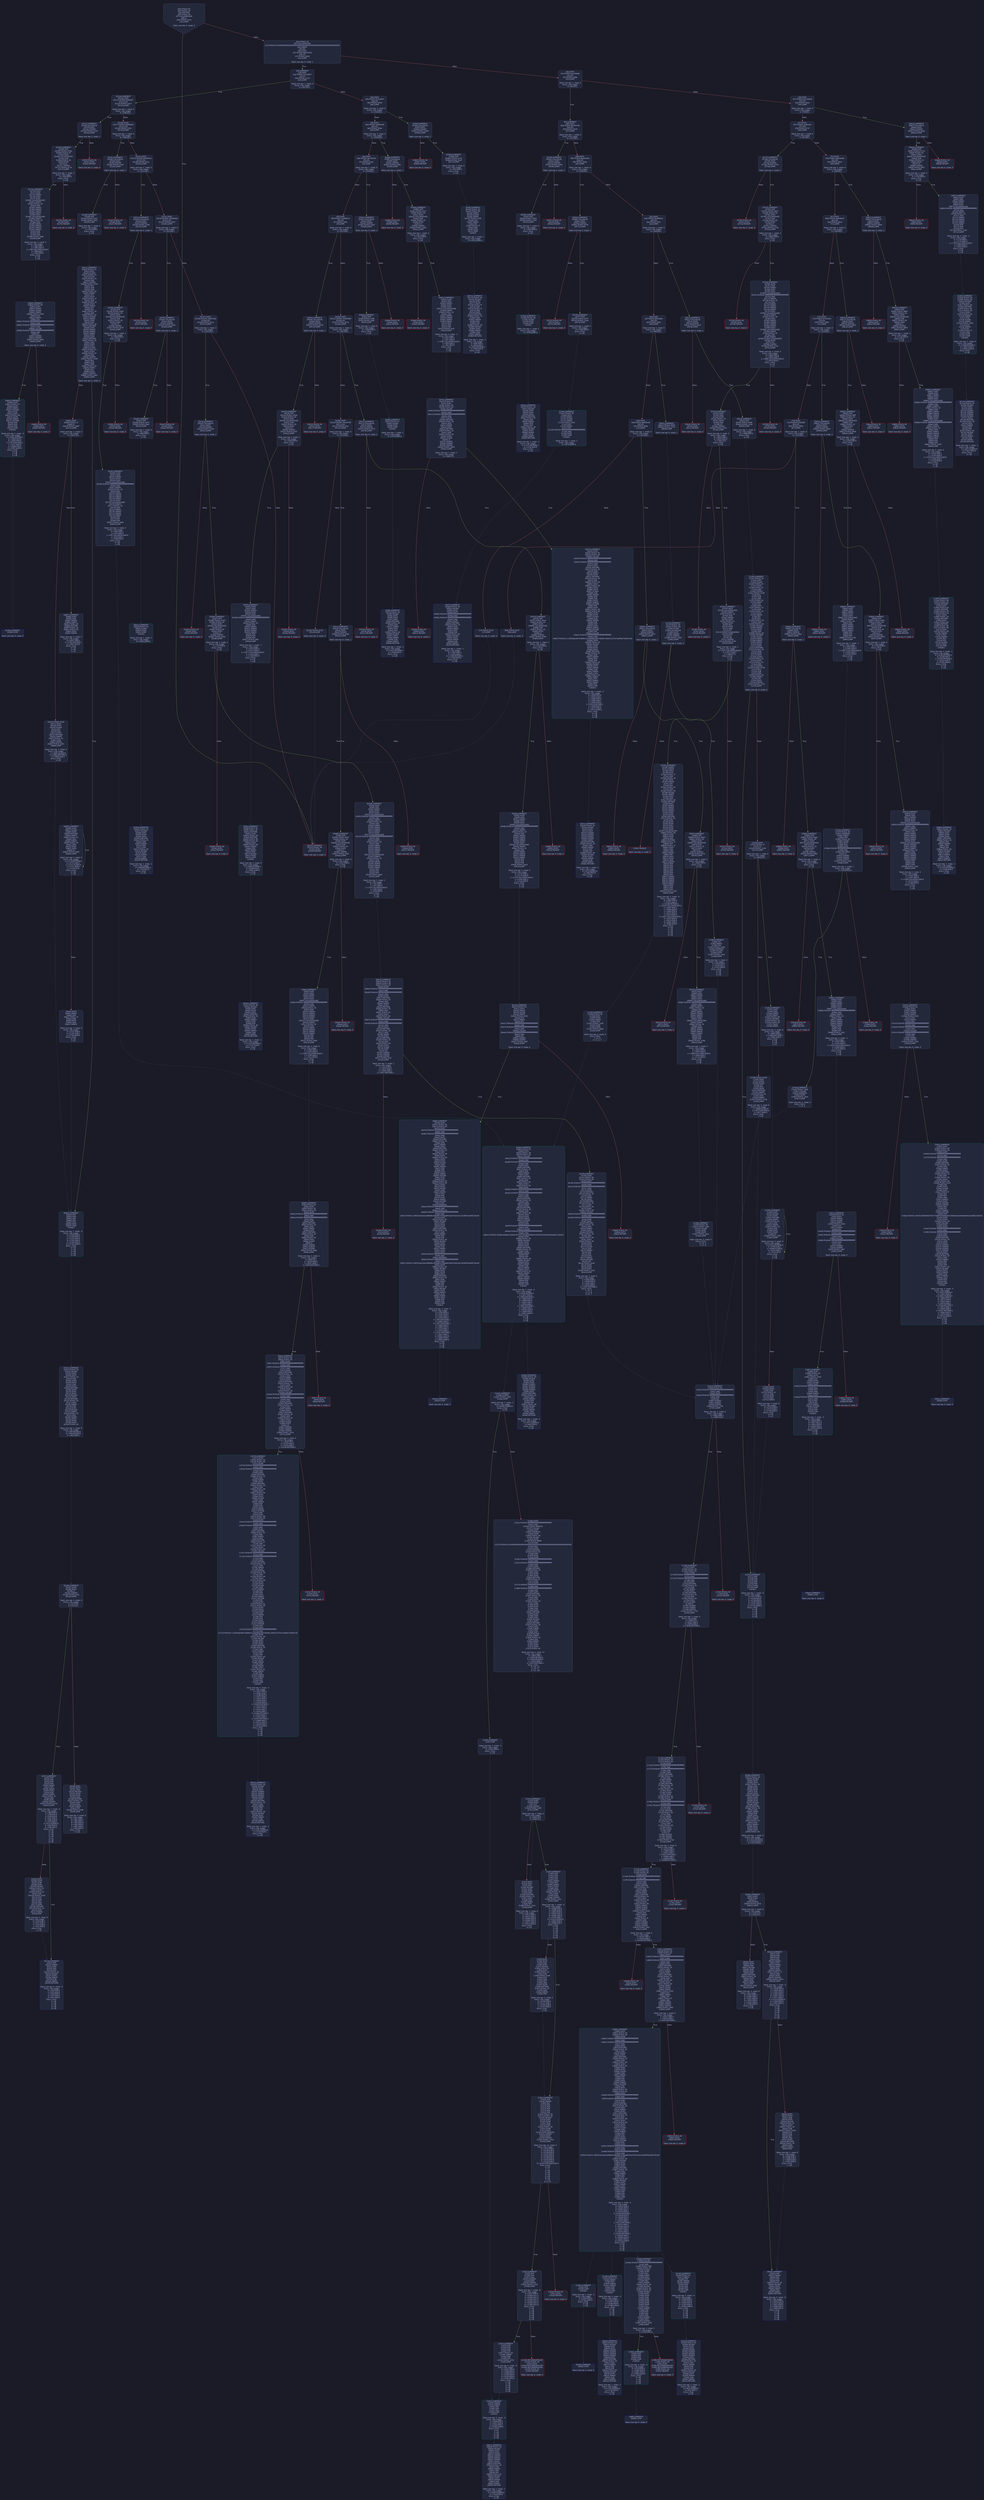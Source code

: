 digraph G {
    node [shape=box, style="filled, rounded", color="#565f89", fontcolor="#c0caf5", fontname="Helvetica", fillcolor="#24283b"];
    edge [color="#414868", fontcolor="#c0caf5", fontname="Helvetica"];
    bgcolor="#1a1b26";
    0 [ label = "[00] PUSH1 80
[02] PUSH1 40
[04] MSTORE
[05] PUSH1 04
[07] CALLDATASIZE
[08] LT
[09] PUSH2 0152
[0c] JUMPI

Stack size req: 0, sizeΔ: 0
" shape = invhouse]
    1 [ label = "[0d] PUSH1 00
[0f] CALLDATALOAD
[10] PUSH29 0100000000000000000000000000000000000000000000000000000000
[2e] SWAP1
[2f] DIV
[30] DUP1
[31] PUSH4 8620410b
[36] GT
[37] PUSH2 00c8
[3a] JUMPI

Stack size req: 0, sizeΔ: 1
"]
    2 [ label = "[3b] DUP1
[3c] PUSH4 b414d4b6
[41] GT
[42] PUSH2 008c
[45] JUMPI

Stack size req: 1, sizeΔ: 0
Entry->Op usage:
	0->65:GT:1
"]
    3 [ label = "[46] DUP1
[47] PUSH4 b414d4b6
[4c] EQ
[4d] PUSH2 06ce
[50] JUMPI

Stack size req: 1, sizeΔ: 0
Entry->Op usage:
	0->76:EQ:1
"]
    4 [ label = "[51] DUP1
[52] PUSH4 cae9ca51
[57] EQ
[58] PUSH2 0737
[5b] JUMPI

Stack size req: 1, sizeΔ: 0
Entry->Op usage:
	0->87:EQ:1
"]
    5 [ label = "[5c] DUP1
[5d] PUSH4 dd62ed3e
[62] EQ
[63] PUSH2 0841
[66] JUMPI

Stack size req: 1, sizeΔ: 0
Entry->Op usage:
	0->98:EQ:1
"]
    6 [ label = "[67] DUP1
[68] PUSH4 e4849b32
[6d] EQ
[6e] PUSH2 08c6
[71] JUMPI

Stack size req: 1, sizeΔ: 0
Entry->Op usage:
	0->109:EQ:1
"]
    7 [ label = "[72] DUP1
[73] PUSH4 e724529c
[78] EQ
[79] PUSH2 0901
[7c] JUMPI

Stack size req: 1, sizeΔ: 0
Entry->Op usage:
	0->120:EQ:1
"]
    8 [ label = "[7d] DUP1
[7e] PUSH4 f2fde38b
[83] EQ
[84] PUSH2 095e
[87] JUMPI

Stack size req: 1, sizeΔ: 0
Entry->Op usage:
	0->131:EQ:1
"]
    9 [ label = "[88] PUSH2 0152
[8b] JUMP

Stack size req: 0, sizeΔ: 0
"]
    10 [ label = "[8c] JUMPDEST
[8d] DUP1
[8e] PUSH4 8620410b
[93] EQ
[94] PUSH2 053f
[97] JUMPI

Stack size req: 1, sizeΔ: 0
Entry->Op usage:
	0->147:EQ:1
"]
    11 [ label = "[98] DUP1
[99] PUSH4 8da5cb5b
[9e] EQ
[9f] PUSH2 056a
[a2] JUMPI

Stack size req: 1, sizeΔ: 0
Entry->Op usage:
	0->158:EQ:1
"]
    12 [ label = "[a3] DUP1
[a4] PUSH4 95d89b41
[a9] EQ
[aa] PUSH2 05c1
[ad] JUMPI

Stack size req: 1, sizeΔ: 0
Entry->Op usage:
	0->169:EQ:1
"]
    13 [ label = "[ae] DUP1
[af] PUSH4 a6f2ae3a
[b4] EQ
[b5] PUSH2 0651
[b8] JUMPI

Stack size req: 1, sizeΔ: 0
Entry->Op usage:
	0->180:EQ:1
"]
    14 [ label = "[b9] DUP1
[ba] PUSH4 a9059cbb
[bf] EQ
[c0] PUSH2 065b
[c3] JUMPI

Stack size req: 1, sizeΔ: 0
Entry->Op usage:
	0->191:EQ:1
"]
    15 [ label = "[c4] PUSH2 0152
[c7] JUMP

Stack size req: 0, sizeΔ: 0
"]
    16 [ label = "[c8] JUMPDEST
[c9] DUP1
[ca] PUSH4 313ce567
[cf] GT
[d0] PUSH2 011a
[d3] JUMPI

Stack size req: 1, sizeΔ: 0
Entry->Op usage:
	0->207:GT:1
"]
    17 [ label = "[d4] DUP1
[d5] PUSH4 313ce567
[da] EQ
[db] PUSH2 035d
[de] JUMPI

Stack size req: 1, sizeΔ: 0
Entry->Op usage:
	0->218:EQ:1
"]
    18 [ label = "[df] DUP1
[e0] PUSH4 42966c68
[e5] EQ
[e6] PUSH2 038e
[e9] JUMPI

Stack size req: 1, sizeΔ: 0
Entry->Op usage:
	0->229:EQ:1
"]
    19 [ label = "[ea] DUP1
[eb] PUSH4 4b750334
[f0] EQ
[f1] PUSH2 03e1
[f4] JUMPI

Stack size req: 1, sizeΔ: 0
Entry->Op usage:
	0->240:EQ:1
"]
    20 [ label = "[f5] DUP1
[f6] PUSH4 70a08231
[fb] EQ
[fc] PUSH2 040c
[ff] JUMPI

Stack size req: 1, sizeΔ: 0
Entry->Op usage:
	0->251:EQ:1
"]
    21 [ label = "[0100] DUP1
[0101] PUSH4 79c65068
[0106] EQ
[0107] PUSH2 0471
[010a] JUMPI

Stack size req: 1, sizeΔ: 0
Entry->Op usage:
	0->262:EQ:1
"]
    22 [ label = "[010b] DUP1
[010c] PUSH4 79cc6790
[0111] EQ
[0112] PUSH2 04cc
[0115] JUMPI

Stack size req: 1, sizeΔ: 0
Entry->Op usage:
	0->273:EQ:1
"]
    23 [ label = "[0116] PUSH2 0152
[0119] JUMP

Stack size req: 0, sizeΔ: 0
"]
    24 [ label = "[011a] JUMPDEST
[011b] DUP1
[011c] PUSH4 05fefda7
[0121] EQ
[0122] PUSH2 0157
[0125] JUMPI

Stack size req: 1, sizeΔ: 0
Entry->Op usage:
	0->289:EQ:1
"]
    25 [ label = "[0126] DUP1
[0127] PUSH4 06fdde03
[012c] EQ
[012d] PUSH2 019c
[0130] JUMPI

Stack size req: 1, sizeΔ: 0
Entry->Op usage:
	0->300:EQ:1
"]
    26 [ label = "[0131] DUP1
[0132] PUSH4 095ea7b3
[0137] EQ
[0138] PUSH2 022c
[013b] JUMPI

Stack size req: 1, sizeΔ: 0
Entry->Op usage:
	0->311:EQ:1
"]
    27 [ label = "[013c] DUP1
[013d] PUSH4 18160ddd
[0142] EQ
[0143] PUSH2 029f
[0146] JUMPI

Stack size req: 1, sizeΔ: 0
Entry->Op usage:
	0->322:EQ:1
"]
    28 [ label = "[0147] DUP1
[0148] PUSH4 23b872dd
[014d] EQ
[014e] PUSH2 02ca
[0151] JUMPI

Stack size req: 1, sizeΔ: 0
Entry->Op usage:
	0->333:EQ:1
"]
    29 [ label = "[0152] JUMPDEST
[0153] PUSH1 00
[0155] DUP1
[0156] REVERT

Stack size req: 0, sizeΔ: 0
" color = "red"]
    30 [ label = "[0157] JUMPDEST
[0158] CALLVALUE
[0159] DUP1
[015a] ISZERO
[015b] PUSH2 0163
[015e] JUMPI

Stack size req: 0, sizeΔ: 1
"]
    31 [ label = "[015f] PUSH1 00
[0161] DUP1
[0162] REVERT

Stack size req: 0, sizeΔ: 0
" color = "red"]
    32 [ label = "[0163] JUMPDEST
[0164] POP
[0165] PUSH2 019a
[0168] PUSH1 04
[016a] DUP1
[016b] CALLDATASIZE
[016c] SUB
[016d] PUSH1 40
[016f] DUP2
[0170] LT
[0171] ISZERO
[0172] PUSH2 017a
[0175] JUMPI

Stack size req: 1, sizeΔ: 2
Entry->Op usage:
	0->356:POP:0
Entry->Exit:
	0->😵
"]
    33 [ label = "[0176] PUSH1 00
[0178] DUP1
[0179] REVERT

Stack size req: 0, sizeΔ: 0
" color = "red"]
    34 [ label = "[017a] JUMPDEST
[017b] DUP2
[017c] ADD
[017d] SWAP1
[017e] DUP1
[017f] DUP1
[0180] CALLDATALOAD
[0181] SWAP1
[0182] PUSH1 20
[0184] ADD
[0185] SWAP1
[0186] SWAP3
[0187] SWAP2
[0188] SWAP1
[0189] DUP1
[018a] CALLDATALOAD
[018b] SWAP1
[018c] PUSH1 20
[018e] ADD
[018f] SWAP1
[0190] SWAP3
[0191] SWAP2
[0192] SWAP1
[0193] POP
[0194] POP
[0195] POP
[0196] PUSH2 09af
[0199] JUMP

Stack size req: 2, sizeΔ: 0
Entry->Op usage:
	0->380:ADD:1
	1->380:ADD:0
	1->384:CALLDATALOAD:0
	1->388:ADD:1
	1->404:POP:0
Entry->Exit:
	0->😵
	1->😵
"]
    35 [ label = "[019a] JUMPDEST
[019b] STOP

Stack size req: 0, sizeΔ: 0
" color = "darkblue"]
    36 [ label = "[019c] JUMPDEST
[019d] CALLVALUE
[019e] DUP1
[019f] ISZERO
[01a0] PUSH2 01a8
[01a3] JUMPI

Stack size req: 0, sizeΔ: 1
"]
    37 [ label = "[01a4] PUSH1 00
[01a6] DUP1
[01a7] REVERT

Stack size req: 0, sizeΔ: 0
" color = "red"]
    38 [ label = "[01a8] JUMPDEST
[01a9] POP
[01aa] PUSH2 01b1
[01ad] PUSH2 0a1c
[01b0] JUMP

Stack size req: 1, sizeΔ: 0
Entry->Op usage:
	0->425:POP:0
Entry->Exit:
	0->😵
"]
    39 [ label = "[01b1] JUMPDEST
[01b2] PUSH1 40
[01b4] MLOAD
[01b5] DUP1
[01b6] DUP1
[01b7] PUSH1 20
[01b9] ADD
[01ba] DUP3
[01bb] DUP2
[01bc] SUB
[01bd] DUP3
[01be] MSTORE
[01bf] DUP4
[01c0] DUP2
[01c1] DUP2
[01c2] MLOAD
[01c3] DUP2
[01c4] MSTORE
[01c5] PUSH1 20
[01c7] ADD
[01c8] SWAP2
[01c9] POP
[01ca] DUP1
[01cb] MLOAD
[01cc] SWAP1
[01cd] PUSH1 20
[01cf] ADD
[01d0] SWAP1
[01d1] DUP1
[01d2] DUP4
[01d3] DUP4
[01d4] PUSH1 00

Stack size req: 1, sizeΔ: 9
Entry->Op usage:
	0->450:MLOAD:0
	0->459:MLOAD:0
	0->463:ADD:1
"]
    40 [ label = "[01d6] JUMPDEST
[01d7] DUP4
[01d8] DUP2
[01d9] LT
[01da] ISZERO
[01db] PUSH2 01f1
[01de] JUMPI

Stack size req: 4, sizeΔ: 0
Entry->Op usage:
	0->473:LT:0
	3->473:LT:1
"]
    41 [ label = "[01df] DUP1
[01e0] DUP3
[01e1] ADD
[01e2] MLOAD
[01e3] DUP2
[01e4] DUP5
[01e5] ADD
[01e6] MSTORE
[01e7] PUSH1 20
[01e9] DUP2
[01ea] ADD
[01eb] SWAP1
[01ec] POP
[01ed] PUSH2 01d6
[01f0] JUMP

Stack size req: 3, sizeΔ: 0
Entry->Op usage:
	0->481:ADD:1
	0->485:ADD:1
	0->490:ADD:0
	0->492:POP:0
	1->481:ADD:0
	2->485:ADD:0
Entry->Exit:
	0->😵
"]
    42 [ label = "[01f1] JUMPDEST
[01f2] POP
[01f3] POP
[01f4] POP
[01f5] POP
[01f6] SWAP1
[01f7] POP
[01f8] SWAP1
[01f9] DUP2
[01fa] ADD
[01fb] SWAP1
[01fc] PUSH1 1f
[01fe] AND
[01ff] DUP1
[0200] ISZERO
[0201] PUSH2 021e
[0204] JUMPI

Stack size req: 7, sizeΔ: -5
Entry->Op usage:
	0->498:POP:0
	1->499:POP:0
	2->500:POP:0
	3->501:POP:0
	4->506:ADD:0
	4->510:AND:1
	4->512:ISZERO:0
	5->503:POP:0
	6->506:ADD:1
Entry->Exit:
	0->😵
	1->😵
	2->😵
	3->😵
	4->0
	5->😵
	6->😵
"]
    43 [ label = "[0205] DUP1
[0206] DUP3
[0207] SUB
[0208] DUP1
[0209] MLOAD
[020a] PUSH1 01
[020c] DUP4
[020d] PUSH1 20
[020f] SUB
[0210] PUSH2 0100
[0213] EXP
[0214] SUB
[0215] NOT
[0216] AND
[0217] DUP2
[0218] MSTORE
[0219] PUSH1 20
[021b] ADD
[021c] SWAP2
[021d] POP

Stack size req: 2, sizeΔ: 0
Entry->Op usage:
	0->519:SUB:1
	0->527:SUB:1
	1->519:SUB:0
	1->541:POP:0
Entry->Exit:
	1->😵
"]
    44 [ label = "[021e] JUMPDEST
[021f] POP
[0220] SWAP3
[0221] POP
[0222] POP
[0223] POP
[0224] PUSH1 40
[0226] MLOAD
[0227] DUP1
[0228] SWAP2
[0229] SUB
[022a] SWAP1
[022b] RETURN

Stack size req: 5, sizeΔ: -5
Entry->Op usage:
	0->543:POP:0
	1->553:SUB:0
	2->546:POP:0
	3->547:POP:0
	4->545:POP:0
Entry->Exit:
	0->😵
	1->😵
	2->😵
	3->😵
	4->😵
" color = "darkblue"]
    45 [ label = "[022c] JUMPDEST
[022d] CALLVALUE
[022e] DUP1
[022f] ISZERO
[0230] PUSH2 0238
[0233] JUMPI

Stack size req: 0, sizeΔ: 1
"]
    46 [ label = "[0234] PUSH1 00
[0236] DUP1
[0237] REVERT

Stack size req: 0, sizeΔ: 0
" color = "red"]
    47 [ label = "[0238] JUMPDEST
[0239] POP
[023a] PUSH2 0285
[023d] PUSH1 04
[023f] DUP1
[0240] CALLDATASIZE
[0241] SUB
[0242] PUSH1 40
[0244] DUP2
[0245] LT
[0246] ISZERO
[0247] PUSH2 024f
[024a] JUMPI

Stack size req: 1, sizeΔ: 2
Entry->Op usage:
	0->569:POP:0
Entry->Exit:
	0->😵
"]
    48 [ label = "[024b] PUSH1 00
[024d] DUP1
[024e] REVERT

Stack size req: 0, sizeΔ: 0
" color = "red"]
    49 [ label = "[024f] JUMPDEST
[0250] DUP2
[0251] ADD
[0252] SWAP1
[0253] DUP1
[0254] DUP1
[0255] CALLDATALOAD
[0256] PUSH20 ffffffffffffffffffffffffffffffffffffffff
[026b] AND
[026c] SWAP1
[026d] PUSH1 20
[026f] ADD
[0270] SWAP1
[0271] SWAP3
[0272] SWAP2
[0273] SWAP1
[0274] DUP1
[0275] CALLDATALOAD
[0276] SWAP1
[0277] PUSH1 20
[0279] ADD
[027a] SWAP1
[027b] SWAP3
[027c] SWAP2
[027d] SWAP1
[027e] POP
[027f] POP
[0280] POP
[0281] PUSH2 0aba
[0284] JUMP

Stack size req: 2, sizeΔ: 0
Entry->Op usage:
	0->593:ADD:1
	1->593:ADD:0
	1->597:CALLDATALOAD:0
	1->623:ADD:1
	1->639:POP:0
Entry->Exit:
	0->😵
	1->😵
"]
    50 [ label = "[0285] JUMPDEST
[0286] PUSH1 40
[0288] MLOAD
[0289] DUP1
[028a] DUP3
[028b] ISZERO
[028c] ISZERO
[028d] ISZERO
[028e] ISZERO
[028f] DUP2
[0290] MSTORE
[0291] PUSH1 20
[0293] ADD
[0294] SWAP2
[0295] POP
[0296] POP
[0297] PUSH1 40
[0299] MLOAD
[029a] DUP1
[029b] SWAP2
[029c] SUB
[029d] SWAP1
[029e] RETURN

Stack size req: 1, sizeΔ: -1
Entry->Op usage:
	0->651:ISZERO:0
	0->661:POP:0
Entry->Exit:
	0->😵
" color = "darkblue"]
    51 [ label = "[029f] JUMPDEST
[02a0] CALLVALUE
[02a1] DUP1
[02a2] ISZERO
[02a3] PUSH2 02ab
[02a6] JUMPI

Stack size req: 0, sizeΔ: 1
"]
    52 [ label = "[02a7] PUSH1 00
[02a9] DUP1
[02aa] REVERT

Stack size req: 0, sizeΔ: 0
" color = "red"]
    53 [ label = "[02ab] JUMPDEST
[02ac] POP
[02ad] PUSH2 02b4
[02b0] PUSH2 0bac
[02b3] JUMP

Stack size req: 1, sizeΔ: 0
Entry->Op usage:
	0->684:POP:0
Entry->Exit:
	0->😵
"]
    54 [ label = "[02b4] JUMPDEST
[02b5] PUSH1 40
[02b7] MLOAD
[02b8] DUP1
[02b9] DUP3
[02ba] DUP2
[02bb] MSTORE
[02bc] PUSH1 20
[02be] ADD
[02bf] SWAP2
[02c0] POP
[02c1] POP
[02c2] PUSH1 40
[02c4] MLOAD
[02c5] DUP1
[02c6] SWAP2
[02c7] SUB
[02c8] SWAP1
[02c9] RETURN

Stack size req: 1, sizeΔ: -1
Entry->Op usage:
	0->699:MSTORE:1
	0->704:POP:0
Entry->Exit:
	0->😵
" color = "darkblue"]
    55 [ label = "[02ca] JUMPDEST
[02cb] CALLVALUE
[02cc] DUP1
[02cd] ISZERO
[02ce] PUSH2 02d6
[02d1] JUMPI

Stack size req: 0, sizeΔ: 1
"]
    56 [ label = "[02d2] PUSH1 00
[02d4] DUP1
[02d5] REVERT

Stack size req: 0, sizeΔ: 0
" color = "red"]
    57 [ label = "[02d6] JUMPDEST
[02d7] POP
[02d8] PUSH2 0343
[02db] PUSH1 04
[02dd] DUP1
[02de] CALLDATASIZE
[02df] SUB
[02e0] PUSH1 60
[02e2] DUP2
[02e3] LT
[02e4] ISZERO
[02e5] PUSH2 02ed
[02e8] JUMPI

Stack size req: 1, sizeΔ: 2
Entry->Op usage:
	0->727:POP:0
Entry->Exit:
	0->😵
"]
    58 [ label = "[02e9] PUSH1 00
[02eb] DUP1
[02ec] REVERT

Stack size req: 0, sizeΔ: 0
" color = "red"]
    59 [ label = "[02ed] JUMPDEST
[02ee] DUP2
[02ef] ADD
[02f0] SWAP1
[02f1] DUP1
[02f2] DUP1
[02f3] CALLDATALOAD
[02f4] PUSH20 ffffffffffffffffffffffffffffffffffffffff
[0309] AND
[030a] SWAP1
[030b] PUSH1 20
[030d] ADD
[030e] SWAP1
[030f] SWAP3
[0310] SWAP2
[0311] SWAP1
[0312] DUP1
[0313] CALLDATALOAD
[0314] PUSH20 ffffffffffffffffffffffffffffffffffffffff
[0329] AND
[032a] SWAP1
[032b] PUSH1 20
[032d] ADD
[032e] SWAP1
[032f] SWAP3
[0330] SWAP2
[0331] SWAP1
[0332] DUP1
[0333] CALLDATALOAD
[0334] SWAP1
[0335] PUSH1 20
[0337] ADD
[0338] SWAP1
[0339] SWAP3
[033a] SWAP2
[033b] SWAP1
[033c] POP
[033d] POP
[033e] POP
[033f] PUSH2 0bb2
[0342] JUMP

Stack size req: 2, sizeΔ: 1
Entry->Op usage:
	0->751:ADD:1
	1->751:ADD:0
	1->755:CALLDATALOAD:0
	1->781:ADD:1
	1->829:POP:0
Entry->Exit:
	0->😵
	1->😵
"]
    60 [ label = "[0343] JUMPDEST
[0344] PUSH1 40
[0346] MLOAD
[0347] DUP1
[0348] DUP3
[0349] ISZERO
[034a] ISZERO
[034b] ISZERO
[034c] ISZERO
[034d] DUP2
[034e] MSTORE
[034f] PUSH1 20
[0351] ADD
[0352] SWAP2
[0353] POP
[0354] POP
[0355] PUSH1 40
[0357] MLOAD
[0358] DUP1
[0359] SWAP2
[035a] SUB
[035b] SWAP1
[035c] RETURN

Stack size req: 1, sizeΔ: -1
Entry->Op usage:
	0->841:ISZERO:0
	0->851:POP:0
Entry->Exit:
	0->😵
" color = "darkblue"]
    61 [ label = "[035d] JUMPDEST
[035e] CALLVALUE
[035f] DUP1
[0360] ISZERO
[0361] PUSH2 0369
[0364] JUMPI

Stack size req: 0, sizeΔ: 1
"]
    62 [ label = "[0365] PUSH1 00
[0367] DUP1
[0368] REVERT

Stack size req: 0, sizeΔ: 0
" color = "red"]
    63 [ label = "[0369] JUMPDEST
[036a] POP
[036b] PUSH2 0372
[036e] PUSH2 0cdf
[0371] JUMP

Stack size req: 1, sizeΔ: 0
Entry->Op usage:
	0->874:POP:0
Entry->Exit:
	0->😵
"]
    64 [ label = "[0372] JUMPDEST
[0373] PUSH1 40
[0375] MLOAD
[0376] DUP1
[0377] DUP3
[0378] PUSH1 ff
[037a] AND
[037b] PUSH1 ff
[037d] AND
[037e] DUP2
[037f] MSTORE
[0380] PUSH1 20
[0382] ADD
[0383] SWAP2
[0384] POP
[0385] POP
[0386] PUSH1 40
[0388] MLOAD
[0389] DUP1
[038a] SWAP2
[038b] SUB
[038c] SWAP1
[038d] RETURN

Stack size req: 1, sizeΔ: -1
Entry->Op usage:
	0->890:AND:1
	0->893:AND:1
	0->895:MSTORE:1
	0->900:POP:0
Entry->Exit:
	0->😵
" color = "darkblue"]
    65 [ label = "[038e] JUMPDEST
[038f] CALLVALUE
[0390] DUP1
[0391] ISZERO
[0392] PUSH2 039a
[0395] JUMPI

Stack size req: 0, sizeΔ: 1
"]
    66 [ label = "[0396] PUSH1 00
[0398] DUP1
[0399] REVERT

Stack size req: 0, sizeΔ: 0
" color = "red"]
    67 [ label = "[039a] JUMPDEST
[039b] POP
[039c] PUSH2 03c7
[039f] PUSH1 04
[03a1] DUP1
[03a2] CALLDATASIZE
[03a3] SUB
[03a4] PUSH1 20
[03a6] DUP2
[03a7] LT
[03a8] ISZERO
[03a9] PUSH2 03b1
[03ac] JUMPI

Stack size req: 1, sizeΔ: 2
Entry->Op usage:
	0->923:POP:0
Entry->Exit:
	0->😵
"]
    68 [ label = "[03ad] PUSH1 00
[03af] DUP1
[03b0] REVERT

Stack size req: 0, sizeΔ: 0
" color = "red"]
    69 [ label = "[03b1] JUMPDEST
[03b2] DUP2
[03b3] ADD
[03b4] SWAP1
[03b5] DUP1
[03b6] DUP1
[03b7] CALLDATALOAD
[03b8] SWAP1
[03b9] PUSH1 20
[03bb] ADD
[03bc] SWAP1
[03bd] SWAP3
[03be] SWAP2
[03bf] SWAP1
[03c0] POP
[03c1] POP
[03c2] POP
[03c3] PUSH2 0cf2
[03c6] JUMP

Stack size req: 2, sizeΔ: -1
Entry->Op usage:
	0->947:ADD:1
	1->947:ADD:0
	1->951:CALLDATALOAD:0
	1->955:ADD:1
	1->961:POP:0
Entry->Exit:
	0->😵
	1->😵
"]
    70 [ label = "[03c7] JUMPDEST
[03c8] PUSH1 40
[03ca] MLOAD
[03cb] DUP1
[03cc] DUP3
[03cd] ISZERO
[03ce] ISZERO
[03cf] ISZERO
[03d0] ISZERO
[03d1] DUP2
[03d2] MSTORE
[03d3] PUSH1 20
[03d5] ADD
[03d6] SWAP2
[03d7] POP
[03d8] POP
[03d9] PUSH1 40
[03db] MLOAD
[03dc] DUP1
[03dd] SWAP2
[03de] SUB
[03df] SWAP1
[03e0] RETURN

Stack size req: 1, sizeΔ: -1
Entry->Op usage:
	0->973:ISZERO:0
	0->983:POP:0
Entry->Exit:
	0->😵
" color = "darkblue"]
    71 [ label = "[03e1] JUMPDEST
[03e2] CALLVALUE
[03e3] DUP1
[03e4] ISZERO
[03e5] PUSH2 03ed
[03e8] JUMPI

Stack size req: 0, sizeΔ: 1
"]
    72 [ label = "[03e9] PUSH1 00
[03eb] DUP1
[03ec] REVERT

Stack size req: 0, sizeΔ: 0
" color = "red"]
    73 [ label = "[03ed] JUMPDEST
[03ee] POP
[03ef] PUSH2 03f6
[03f2] PUSH2 0df6
[03f5] JUMP

Stack size req: 1, sizeΔ: 0
Entry->Op usage:
	0->1006:POP:0
Entry->Exit:
	0->😵
"]
    74 [ label = "[03f6] JUMPDEST
[03f7] PUSH1 40
[03f9] MLOAD
[03fa] DUP1
[03fb] DUP3
[03fc] DUP2
[03fd] MSTORE
[03fe] PUSH1 20
[0400] ADD
[0401] SWAP2
[0402] POP
[0403] POP
[0404] PUSH1 40
[0406] MLOAD
[0407] DUP1
[0408] SWAP2
[0409] SUB
[040a] SWAP1
[040b] RETURN

Stack size req: 1, sizeΔ: -1
Entry->Op usage:
	0->1021:MSTORE:1
	0->1026:POP:0
Entry->Exit:
	0->😵
" color = "darkblue"]
    75 [ label = "[040c] JUMPDEST
[040d] CALLVALUE
[040e] DUP1
[040f] ISZERO
[0410] PUSH2 0418
[0413] JUMPI

Stack size req: 0, sizeΔ: 1
"]
    76 [ label = "[0414] PUSH1 00
[0416] DUP1
[0417] REVERT

Stack size req: 0, sizeΔ: 0
" color = "red"]
    77 [ label = "[0418] JUMPDEST
[0419] POP
[041a] PUSH2 045b
[041d] PUSH1 04
[041f] DUP1
[0420] CALLDATASIZE
[0421] SUB
[0422] PUSH1 20
[0424] DUP2
[0425] LT
[0426] ISZERO
[0427] PUSH2 042f
[042a] JUMPI

Stack size req: 1, sizeΔ: 2
Entry->Op usage:
	0->1049:POP:0
Entry->Exit:
	0->😵
"]
    78 [ label = "[042b] PUSH1 00
[042d] DUP1
[042e] REVERT

Stack size req: 0, sizeΔ: 0
" color = "red"]
    79 [ label = "[042f] JUMPDEST
[0430] DUP2
[0431] ADD
[0432] SWAP1
[0433] DUP1
[0434] DUP1
[0435] CALLDATALOAD
[0436] PUSH20 ffffffffffffffffffffffffffffffffffffffff
[044b] AND
[044c] SWAP1
[044d] PUSH1 20
[044f] ADD
[0450] SWAP1
[0451] SWAP3
[0452] SWAP2
[0453] SWAP1
[0454] POP
[0455] POP
[0456] POP
[0457] PUSH2 0dfc
[045a] JUMP

Stack size req: 2, sizeΔ: -1
Entry->Op usage:
	0->1073:ADD:1
	1->1073:ADD:0
	1->1077:CALLDATALOAD:0
	1->1103:ADD:1
	1->1109:POP:0
Entry->Exit:
	0->😵
	1->😵
"]
    80 [ label = "[045b] JUMPDEST
[045c] PUSH1 40
[045e] MLOAD
[045f] DUP1
[0460] DUP3
[0461] DUP2
[0462] MSTORE
[0463] PUSH1 20
[0465] ADD
[0466] SWAP2
[0467] POP
[0468] POP
[0469] PUSH1 40
[046b] MLOAD
[046c] DUP1
[046d] SWAP2
[046e] SUB
[046f] SWAP1
[0470] RETURN

Stack size req: 1, sizeΔ: -1
Entry->Op usage:
	0->1122:MSTORE:1
	0->1127:POP:0
Entry->Exit:
	0->😵
" color = "darkblue"]
    81 [ label = "[0471] JUMPDEST
[0472] CALLVALUE
[0473] DUP1
[0474] ISZERO
[0475] PUSH2 047d
[0478] JUMPI

Stack size req: 0, sizeΔ: 1
"]
    82 [ label = "[0479] PUSH1 00
[047b] DUP1
[047c] REVERT

Stack size req: 0, sizeΔ: 0
" color = "red"]
    83 [ label = "[047d] JUMPDEST
[047e] POP
[047f] PUSH2 04ca
[0482] PUSH1 04
[0484] DUP1
[0485] CALLDATASIZE
[0486] SUB
[0487] PUSH1 40
[0489] DUP2
[048a] LT
[048b] ISZERO
[048c] PUSH2 0494
[048f] JUMPI

Stack size req: 1, sizeΔ: 2
Entry->Op usage:
	0->1150:POP:0
Entry->Exit:
	0->😵
"]
    84 [ label = "[0490] PUSH1 00
[0492] DUP1
[0493] REVERT

Stack size req: 0, sizeΔ: 0
" color = "red"]
    85 [ label = "[0494] JUMPDEST
[0495] DUP2
[0496] ADD
[0497] SWAP1
[0498] DUP1
[0499] DUP1
[049a] CALLDATALOAD
[049b] PUSH20 ffffffffffffffffffffffffffffffffffffffff
[04b0] AND
[04b1] SWAP1
[04b2] PUSH1 20
[04b4] ADD
[04b5] SWAP1
[04b6] SWAP3
[04b7] SWAP2
[04b8] SWAP1
[04b9] DUP1
[04ba] CALLDATALOAD
[04bb] SWAP1
[04bc] PUSH1 20
[04be] ADD
[04bf] SWAP1
[04c0] SWAP3
[04c1] SWAP2
[04c2] SWAP1
[04c3] POP
[04c4] POP
[04c5] POP
[04c6] PUSH2 0e14
[04c9] JUMP

Stack size req: 2, sizeΔ: 0
Entry->Op usage:
	0->1174:ADD:1
	1->1174:ADD:0
	1->1178:CALLDATALOAD:0
	1->1204:ADD:1
	1->1220:POP:0
Entry->Exit:
	0->😵
	1->😵
"]
    86 [ label = "[04ca] JUMPDEST
[04cb] STOP

Stack size req: 0, sizeΔ: 0
" color = "darkblue"]
    87 [ label = "[04cc] JUMPDEST
[04cd] CALLVALUE
[04ce] DUP1
[04cf] ISZERO
[04d0] PUSH2 04d8
[04d3] JUMPI

Stack size req: 0, sizeΔ: 1
"]
    88 [ label = "[04d4] PUSH1 00
[04d6] DUP1
[04d7] REVERT

Stack size req: 0, sizeΔ: 0
" color = "red"]
    89 [ label = "[04d8] JUMPDEST
[04d9] POP
[04da] PUSH2 0525
[04dd] PUSH1 04
[04df] DUP1
[04e0] CALLDATASIZE
[04e1] SUB
[04e2] PUSH1 40
[04e4] DUP2
[04e5] LT
[04e6] ISZERO
[04e7] PUSH2 04ef
[04ea] JUMPI

Stack size req: 1, sizeΔ: 2
Entry->Op usage:
	0->1241:POP:0
Entry->Exit:
	0->😵
"]
    90 [ label = "[04eb] PUSH1 00
[04ed] DUP1
[04ee] REVERT

Stack size req: 0, sizeΔ: 0
" color = "red"]
    91 [ label = "[04ef] JUMPDEST
[04f0] DUP2
[04f1] ADD
[04f2] SWAP1
[04f3] DUP1
[04f4] DUP1
[04f5] CALLDATALOAD
[04f6] PUSH20 ffffffffffffffffffffffffffffffffffffffff
[050b] AND
[050c] SWAP1
[050d] PUSH1 20
[050f] ADD
[0510] SWAP1
[0511] SWAP3
[0512] SWAP2
[0513] SWAP1
[0514] DUP1
[0515] CALLDATALOAD
[0516] SWAP1
[0517] PUSH1 20
[0519] ADD
[051a] SWAP1
[051b] SWAP3
[051c] SWAP2
[051d] SWAP1
[051e] POP
[051f] POP
[0520] POP
[0521] PUSH2 0f9b
[0524] JUMP

Stack size req: 2, sizeΔ: 0
Entry->Op usage:
	0->1265:ADD:1
	1->1265:ADD:0
	1->1269:CALLDATALOAD:0
	1->1295:ADD:1
	1->1311:POP:0
Entry->Exit:
	0->😵
	1->😵
"]
    92 [ label = "[0525] JUMPDEST
[0526] PUSH1 40
[0528] MLOAD
[0529] DUP1
[052a] DUP3
[052b] ISZERO
[052c] ISZERO
[052d] ISZERO
[052e] ISZERO
[052f] DUP2
[0530] MSTORE
[0531] PUSH1 20
[0533] ADD
[0534] SWAP2
[0535] POP
[0536] POP
[0537] PUSH1 40
[0539] MLOAD
[053a] DUP1
[053b] SWAP2
[053c] SUB
[053d] SWAP1
[053e] RETURN

Stack size req: 1, sizeΔ: -1
Entry->Op usage:
	0->1323:ISZERO:0
	0->1333:POP:0
Entry->Exit:
	0->😵
" color = "darkblue"]
    93 [ label = "[053f] JUMPDEST
[0540] CALLVALUE
[0541] DUP1
[0542] ISZERO
[0543] PUSH2 054b
[0546] JUMPI

Stack size req: 0, sizeΔ: 1
"]
    94 [ label = "[0547] PUSH1 00
[0549] DUP1
[054a] REVERT

Stack size req: 0, sizeΔ: 0
" color = "red"]
    95 [ label = "[054b] JUMPDEST
[054c] POP
[054d] PUSH2 0554
[0550] PUSH2 11b5
[0553] JUMP

Stack size req: 1, sizeΔ: 0
Entry->Op usage:
	0->1356:POP:0
Entry->Exit:
	0->😵
"]
    96 [ label = "[0554] JUMPDEST
[0555] PUSH1 40
[0557] MLOAD
[0558] DUP1
[0559] DUP3
[055a] DUP2
[055b] MSTORE
[055c] PUSH1 20
[055e] ADD
[055f] SWAP2
[0560] POP
[0561] POP
[0562] PUSH1 40
[0564] MLOAD
[0565] DUP1
[0566] SWAP2
[0567] SUB
[0568] SWAP1
[0569] RETURN

Stack size req: 1, sizeΔ: -1
Entry->Op usage:
	0->1371:MSTORE:1
	0->1376:POP:0
Entry->Exit:
	0->😵
" color = "darkblue"]
    97 [ label = "[056a] JUMPDEST
[056b] CALLVALUE
[056c] DUP1
[056d] ISZERO
[056e] PUSH2 0576
[0571] JUMPI

Stack size req: 0, sizeΔ: 1
"]
    98 [ label = "[0572] PUSH1 00
[0574] DUP1
[0575] REVERT

Stack size req: 0, sizeΔ: 0
" color = "red"]
    99 [ label = "[0576] JUMPDEST
[0577] POP
[0578] PUSH2 057f
[057b] PUSH2 11bb
[057e] JUMP

Stack size req: 1, sizeΔ: 0
Entry->Op usage:
	0->1399:POP:0
Entry->Exit:
	0->😵
"]
    100 [ label = "[057f] JUMPDEST
[0580] PUSH1 40
[0582] MLOAD
[0583] DUP1
[0584] DUP3
[0585] PUSH20 ffffffffffffffffffffffffffffffffffffffff
[059a] AND
[059b] PUSH20 ffffffffffffffffffffffffffffffffffffffff
[05b0] AND
[05b1] DUP2
[05b2] MSTORE
[05b3] PUSH1 20
[05b5] ADD
[05b6] SWAP2
[05b7] POP
[05b8] POP
[05b9] PUSH1 40
[05bb] MLOAD
[05bc] DUP1
[05bd] SWAP2
[05be] SUB
[05bf] SWAP1
[05c0] RETURN

Stack size req: 1, sizeΔ: -1
Entry->Op usage:
	0->1434:AND:1
	0->1456:AND:1
	0->1458:MSTORE:1
	0->1463:POP:0
Entry->Exit:
	0->😵
" color = "darkblue"]
    101 [ label = "[05c1] JUMPDEST
[05c2] CALLVALUE
[05c3] DUP1
[05c4] ISZERO
[05c5] PUSH2 05cd
[05c8] JUMPI

Stack size req: 0, sizeΔ: 1
"]
    102 [ label = "[05c9] PUSH1 00
[05cb] DUP1
[05cc] REVERT

Stack size req: 0, sizeΔ: 0
" color = "red"]
    103 [ label = "[05cd] JUMPDEST
[05ce] POP
[05cf] PUSH2 05d6
[05d2] PUSH2 11e0
[05d5] JUMP

Stack size req: 1, sizeΔ: 0
Entry->Op usage:
	0->1486:POP:0
Entry->Exit:
	0->😵
"]
    104 [ label = "[05d6] JUMPDEST
[05d7] PUSH1 40
[05d9] MLOAD
[05da] DUP1
[05db] DUP1
[05dc] PUSH1 20
[05de] ADD
[05df] DUP3
[05e0] DUP2
[05e1] SUB
[05e2] DUP3
[05e3] MSTORE
[05e4] DUP4
[05e5] DUP2
[05e6] DUP2
[05e7] MLOAD
[05e8] DUP2
[05e9] MSTORE
[05ea] PUSH1 20
[05ec] ADD
[05ed] SWAP2
[05ee] POP
[05ef] DUP1
[05f0] MLOAD
[05f1] SWAP1
[05f2] PUSH1 20
[05f4] ADD
[05f5] SWAP1
[05f6] DUP1
[05f7] DUP4
[05f8] DUP4
[05f9] PUSH1 00

Stack size req: 1, sizeΔ: 9
Entry->Op usage:
	0->1511:MLOAD:0
	0->1520:MLOAD:0
	0->1524:ADD:1
"]
    105 [ label = "[05fb] JUMPDEST
[05fc] DUP4
[05fd] DUP2
[05fe] LT
[05ff] ISZERO
[0600] PUSH2 0616
[0603] JUMPI

Stack size req: 4, sizeΔ: 0
Entry->Op usage:
	0->1534:LT:0
	3->1534:LT:1
"]
    106 [ label = "[0604] DUP1
[0605] DUP3
[0606] ADD
[0607] MLOAD
[0608] DUP2
[0609] DUP5
[060a] ADD
[060b] MSTORE
[060c] PUSH1 20
[060e] DUP2
[060f] ADD
[0610] SWAP1
[0611] POP
[0612] PUSH2 05fb
[0615] JUMP

Stack size req: 3, sizeΔ: 0
Entry->Op usage:
	0->1542:ADD:1
	0->1546:ADD:1
	0->1551:ADD:0
	0->1553:POP:0
	1->1542:ADD:0
	2->1546:ADD:0
Entry->Exit:
	0->😵
"]
    107 [ label = "[0616] JUMPDEST
[0617] POP
[0618] POP
[0619] POP
[061a] POP
[061b] SWAP1
[061c] POP
[061d] SWAP1
[061e] DUP2
[061f] ADD
[0620] SWAP1
[0621] PUSH1 1f
[0623] AND
[0624] DUP1
[0625] ISZERO
[0626] PUSH2 0643
[0629] JUMPI

Stack size req: 7, sizeΔ: -5
Entry->Op usage:
	0->1559:POP:0
	1->1560:POP:0
	2->1561:POP:0
	3->1562:POP:0
	4->1567:ADD:0
	4->1571:AND:1
	4->1573:ISZERO:0
	5->1564:POP:0
	6->1567:ADD:1
Entry->Exit:
	0->😵
	1->😵
	2->😵
	3->😵
	4->0
	5->😵
	6->😵
"]
    108 [ label = "[062a] DUP1
[062b] DUP3
[062c] SUB
[062d] DUP1
[062e] MLOAD
[062f] PUSH1 01
[0631] DUP4
[0632] PUSH1 20
[0634] SUB
[0635] PUSH2 0100
[0638] EXP
[0639] SUB
[063a] NOT
[063b] AND
[063c] DUP2
[063d] MSTORE
[063e] PUSH1 20
[0640] ADD
[0641] SWAP2
[0642] POP

Stack size req: 2, sizeΔ: 0
Entry->Op usage:
	0->1580:SUB:1
	0->1588:SUB:1
	1->1580:SUB:0
	1->1602:POP:0
Entry->Exit:
	1->😵
"]
    109 [ label = "[0643] JUMPDEST
[0644] POP
[0645] SWAP3
[0646] POP
[0647] POP
[0648] POP
[0649] PUSH1 40
[064b] MLOAD
[064c] DUP1
[064d] SWAP2
[064e] SUB
[064f] SWAP1
[0650] RETURN

Stack size req: 5, sizeΔ: -5
Entry->Op usage:
	0->1604:POP:0
	1->1614:SUB:0
	2->1607:POP:0
	3->1608:POP:0
	4->1606:POP:0
Entry->Exit:
	0->😵
	1->😵
	2->😵
	3->😵
	4->😵
" color = "darkblue"]
    110 [ label = "[0651] JUMPDEST
[0652] PUSH2 0659
[0655] PUSH2 127e
[0658] JUMP

Stack size req: 0, sizeΔ: 1
"]
    111 [ label = "[0659] JUMPDEST
[065a] STOP

Stack size req: 0, sizeΔ: 0
" color = "darkblue"]
    112 [ label = "[065b] JUMPDEST
[065c] CALLVALUE
[065d] DUP1
[065e] ISZERO
[065f] PUSH2 0667
[0662] JUMPI

Stack size req: 0, sizeΔ: 1
"]
    113 [ label = "[0663] PUSH1 00
[0665] DUP1
[0666] REVERT

Stack size req: 0, sizeΔ: 0
" color = "red"]
    114 [ label = "[0667] JUMPDEST
[0668] POP
[0669] PUSH2 06b4
[066c] PUSH1 04
[066e] DUP1
[066f] CALLDATASIZE
[0670] SUB
[0671] PUSH1 40
[0673] DUP2
[0674] LT
[0675] ISZERO
[0676] PUSH2 067e
[0679] JUMPI

Stack size req: 1, sizeΔ: 2
Entry->Op usage:
	0->1640:POP:0
Entry->Exit:
	0->😵
"]
    115 [ label = "[067a] PUSH1 00
[067c] DUP1
[067d] REVERT

Stack size req: 0, sizeΔ: 0
" color = "red"]
    116 [ label = "[067e] JUMPDEST
[067f] DUP2
[0680] ADD
[0681] SWAP1
[0682] DUP1
[0683] DUP1
[0684] CALLDATALOAD
[0685] PUSH20 ffffffffffffffffffffffffffffffffffffffff
[069a] AND
[069b] SWAP1
[069c] PUSH1 20
[069e] ADD
[069f] SWAP1
[06a0] SWAP3
[06a1] SWAP2
[06a2] SWAP1
[06a3] DUP1
[06a4] CALLDATALOAD
[06a5] SWAP1
[06a6] PUSH1 20
[06a8] ADD
[06a9] SWAP1
[06aa] SWAP3
[06ab] SWAP2
[06ac] SWAP1
[06ad] POP
[06ae] POP
[06af] POP
[06b0] PUSH2 129e
[06b3] JUMP

Stack size req: 2, sizeΔ: 0
Entry->Op usage:
	0->1664:ADD:1
	1->1664:ADD:0
	1->1668:CALLDATALOAD:0
	1->1694:ADD:1
	1->1710:POP:0
Entry->Exit:
	0->😵
	1->😵
"]
    117 [ label = "[06b4] JUMPDEST
[06b5] PUSH1 40
[06b7] MLOAD
[06b8] DUP1
[06b9] DUP3
[06ba] ISZERO
[06bb] ISZERO
[06bc] ISZERO
[06bd] ISZERO
[06be] DUP2
[06bf] MSTORE
[06c0] PUSH1 20
[06c2] ADD
[06c3] SWAP2
[06c4] POP
[06c5] POP
[06c6] PUSH1 40
[06c8] MLOAD
[06c9] DUP1
[06ca] SWAP2
[06cb] SUB
[06cc] SWAP1
[06cd] RETURN

Stack size req: 1, sizeΔ: -1
Entry->Op usage:
	0->1722:ISZERO:0
	0->1732:POP:0
Entry->Exit:
	0->😵
" color = "darkblue"]
    118 [ label = "[06ce] JUMPDEST
[06cf] CALLVALUE
[06d0] DUP1
[06d1] ISZERO
[06d2] PUSH2 06da
[06d5] JUMPI

Stack size req: 0, sizeΔ: 1
"]
    119 [ label = "[06d6] PUSH1 00
[06d8] DUP1
[06d9] REVERT

Stack size req: 0, sizeΔ: 0
" color = "red"]
    120 [ label = "[06da] JUMPDEST
[06db] POP
[06dc] PUSH2 071d
[06df] PUSH1 04
[06e1] DUP1
[06e2] CALLDATASIZE
[06e3] SUB
[06e4] PUSH1 20
[06e6] DUP2
[06e7] LT
[06e8] ISZERO
[06e9] PUSH2 06f1
[06ec] JUMPI

Stack size req: 1, sizeΔ: 2
Entry->Op usage:
	0->1755:POP:0
Entry->Exit:
	0->😵
"]
    121 [ label = "[06ed] PUSH1 00
[06ef] DUP1
[06f0] REVERT

Stack size req: 0, sizeΔ: 0
" color = "red"]
    122 [ label = "[06f1] JUMPDEST
[06f2] DUP2
[06f3] ADD
[06f4] SWAP1
[06f5] DUP1
[06f6] DUP1
[06f7] CALLDATALOAD
[06f8] PUSH20 ffffffffffffffffffffffffffffffffffffffff
[070d] AND
[070e] SWAP1
[070f] PUSH1 20
[0711] ADD
[0712] SWAP1
[0713] SWAP3
[0714] SWAP2
[0715] SWAP1
[0716] POP
[0717] POP
[0718] POP
[0719] PUSH2 12b5
[071c] JUMP

Stack size req: 2, sizeΔ: -1
Entry->Op usage:
	0->1779:ADD:1
	1->1779:ADD:0
	1->1783:CALLDATALOAD:0
	1->1809:ADD:1
	1->1815:POP:0
Entry->Exit:
	0->😵
	1->😵
"]
    123 [ label = "[071d] JUMPDEST
[071e] PUSH1 40
[0720] MLOAD
[0721] DUP1
[0722] DUP3
[0723] ISZERO
[0724] ISZERO
[0725] ISZERO
[0726] ISZERO
[0727] DUP2
[0728] MSTORE
[0729] PUSH1 20
[072b] ADD
[072c] SWAP2
[072d] POP
[072e] POP
[072f] PUSH1 40
[0731] MLOAD
[0732] DUP1
[0733] SWAP2
[0734] SUB
[0735] SWAP1
[0736] RETURN

Stack size req: 1, sizeΔ: -1
Entry->Op usage:
	0->1827:ISZERO:0
	0->1837:POP:0
Entry->Exit:
	0->😵
" color = "darkblue"]
    124 [ label = "[0737] JUMPDEST
[0738] CALLVALUE
[0739] DUP1
[073a] ISZERO
[073b] PUSH2 0743
[073e] JUMPI

Stack size req: 0, sizeΔ: 1
"]
    125 [ label = "[073f] PUSH1 00
[0741] DUP1
[0742] REVERT

Stack size req: 0, sizeΔ: 0
" color = "red"]
    126 [ label = "[0743] JUMPDEST
[0744] POP
[0745] PUSH2 0827
[0748] PUSH1 04
[074a] DUP1
[074b] CALLDATASIZE
[074c] SUB
[074d] PUSH1 60
[074f] DUP2
[0750] LT
[0751] ISZERO
[0752] PUSH2 075a
[0755] JUMPI

Stack size req: 1, sizeΔ: 2
Entry->Op usage:
	0->1860:POP:0
Entry->Exit:
	0->😵
"]
    127 [ label = "[0756] PUSH1 00
[0758] DUP1
[0759] REVERT

Stack size req: 0, sizeΔ: 0
" color = "red"]
    128 [ label = "[075a] JUMPDEST
[075b] DUP2
[075c] ADD
[075d] SWAP1
[075e] DUP1
[075f] DUP1
[0760] CALLDATALOAD
[0761] PUSH20 ffffffffffffffffffffffffffffffffffffffff
[0776] AND
[0777] SWAP1
[0778] PUSH1 20
[077a] ADD
[077b] SWAP1
[077c] SWAP3
[077d] SWAP2
[077e] SWAP1
[077f] DUP1
[0780] CALLDATALOAD
[0781] SWAP1
[0782] PUSH1 20
[0784] ADD
[0785] SWAP1
[0786] SWAP3
[0787] SWAP2
[0788] SWAP1
[0789] DUP1
[078a] CALLDATALOAD
[078b] SWAP1
[078c] PUSH1 20
[078e] ADD
[078f] SWAP1
[0790] PUSH5 0100000000
[0796] DUP2
[0797] GT
[0798] ISZERO
[0799] PUSH2 07a1
[079c] JUMPI

Stack size req: 2, sizeΔ: 4
Entry->Op usage:
	0->1884:ADD:1
	1->1884:ADD:0
	1->1888:CALLDATALOAD:0
	1->1914:ADD:1
Entry->Exit:
	0->😵
	1->2
"]
    129 [ label = "[079d] PUSH1 00
[079f] DUP1
[07a0] REVERT

Stack size req: 0, sizeΔ: 0
" color = "red"]
    130 [ label = "[07a1] JUMPDEST
[07a2] DUP3
[07a3] ADD
[07a4] DUP4
[07a5] PUSH1 20
[07a7] DUP3
[07a8] ADD
[07a9] GT
[07aa] ISZERO
[07ab] PUSH2 07b3
[07ae] JUMPI

Stack size req: 4, sizeΔ: 0
Entry->Op usage:
	0->1955:ADD:1
	2->1955:ADD:0
	3->1961:GT:1
Entry->Exit:
	0->😵
"]
    131 [ label = "[07af] PUSH1 00
[07b1] DUP1
[07b2] REVERT

Stack size req: 0, sizeΔ: 0
" color = "red"]
    132 [ label = "[07b3] JUMPDEST
[07b4] DUP1
[07b5] CALLDATALOAD
[07b6] SWAP1
[07b7] PUSH1 20
[07b9] ADD
[07ba] SWAP2
[07bb] DUP5
[07bc] PUSH1 01
[07be] DUP4
[07bf] MUL
[07c0] DUP5
[07c1] ADD
[07c2] GT
[07c3] PUSH5 0100000000
[07c9] DUP4
[07ca] GT
[07cb] OR
[07cc] ISZERO
[07cd] PUSH2 07d5
[07d0] JUMPI

Stack size req: 4, sizeΔ: 1
Entry->Op usage:
	0->1973:CALLDATALOAD:0
	0->1977:ADD:1
	3->1986:GT:1
Entry->Exit:
	0->😵
	1->0
"]
    133 [ label = "[07d1] PUSH1 00
[07d3] DUP1
[07d4] REVERT

Stack size req: 0, sizeΔ: 0
" color = "red"]
    134 [ label = "[07d5] JUMPDEST
[07d6] SWAP2
[07d7] SWAP1
[07d8] DUP1
[07d9] DUP1
[07da] PUSH1 1f
[07dc] ADD
[07dd] PUSH1 20
[07df] DUP1
[07e0] SWAP2
[07e1] DIV
[07e2] MUL
[07e3] PUSH1 20
[07e5] ADD
[07e6] PUSH1 40
[07e8] MLOAD
[07e9] SWAP1
[07ea] DUP2
[07eb] ADD
[07ec] PUSH1 40
[07ee] MSTORE
[07ef] DUP1
[07f0] SWAP4
[07f1] SWAP3
[07f2] SWAP2
[07f3] SWAP1
[07f4] DUP2
[07f5] DUP2
[07f6] MSTORE
[07f7] PUSH1 20
[07f9] ADD
[07fa] DUP4
[07fb] DUP4
[07fc] DUP1
[07fd] DUP3
[07fe] DUP5
[07ff] CALLDATACOPY
[0800] PUSH1 00
[0802] DUP2
[0803] DUP5
[0804] ADD
[0805] MSTORE
[0806] PUSH1 1f
[0808] NOT
[0809] PUSH1 1f
[080b] DUP3
[080c] ADD
[080d] AND
[080e] SWAP1
[080f] POP
[0810] DUP1
[0811] DUP4
[0812] ADD
[0813] SWAP3
[0814] POP
[0815] POP
[0816] POP
[0817] POP
[0818] POP
[0819] POP
[081a] POP
[081b] SWAP2
[081c] SWAP3
[081d] SWAP2
[081e] SWAP3
[081f] SWAP1
[0820] POP
[0821] POP
[0822] POP
[0823] PUSH2 12d5
[0826] JUMP

Stack size req: 5, sizeΔ: -4
Entry->Op usage:
	0->2080:POP:0
	1->2012:ADD:1
	1->2038:MSTORE:1
	1->2047:CALLDATACOPY:2
	1->2052:ADD:1
	1->2060:ADD:0
	1->2063:POP:0
	1->2072:POP:0
	1->2073:POP:0
	2->2047:CALLDATACOPY:1
	2->2070:POP:0
	2->2074:POP:0
	3->2081:POP:0
	4->2082:POP:0
Entry->Exit:
	0->😵
	1->😵
	2->😵
	3->😵
	4->😵
"]
    135 [ label = "[0827] JUMPDEST
[0828] PUSH1 40
[082a] MLOAD
[082b] DUP1
[082c] DUP3
[082d] ISZERO
[082e] ISZERO
[082f] ISZERO
[0830] ISZERO
[0831] DUP2
[0832] MSTORE
[0833] PUSH1 20
[0835] ADD
[0836] SWAP2
[0837] POP
[0838] POP
[0839] PUSH1 40
[083b] MLOAD
[083c] DUP1
[083d] SWAP2
[083e] SUB
[083f] SWAP1
[0840] RETURN

Stack size req: 1, sizeΔ: -1
Entry->Op usage:
	0->2093:ISZERO:0
	0->2103:POP:0
Entry->Exit:
	0->😵
" color = "darkblue"]
    136 [ label = "[0841] JUMPDEST
[0842] CALLVALUE
[0843] DUP1
[0844] ISZERO
[0845] PUSH2 084d
[0848] JUMPI

Stack size req: 0, sizeΔ: 1
"]
    137 [ label = "[0849] PUSH1 00
[084b] DUP1
[084c] REVERT

Stack size req: 0, sizeΔ: 0
" color = "red"]
    138 [ label = "[084d] JUMPDEST
[084e] POP
[084f] PUSH2 08b0
[0852] PUSH1 04
[0854] DUP1
[0855] CALLDATASIZE
[0856] SUB
[0857] PUSH1 40
[0859] DUP2
[085a] LT
[085b] ISZERO
[085c] PUSH2 0864
[085f] JUMPI

Stack size req: 1, sizeΔ: 2
Entry->Op usage:
	0->2126:POP:0
Entry->Exit:
	0->😵
"]
    139 [ label = "[0860] PUSH1 00
[0862] DUP1
[0863] REVERT

Stack size req: 0, sizeΔ: 0
" color = "red"]
    140 [ label = "[0864] JUMPDEST
[0865] DUP2
[0866] ADD
[0867] SWAP1
[0868] DUP1
[0869] DUP1
[086a] CALLDATALOAD
[086b] PUSH20 ffffffffffffffffffffffffffffffffffffffff
[0880] AND
[0881] SWAP1
[0882] PUSH1 20
[0884] ADD
[0885] SWAP1
[0886] SWAP3
[0887] SWAP2
[0888] SWAP1
[0889] DUP1
[088a] CALLDATALOAD
[088b] PUSH20 ffffffffffffffffffffffffffffffffffffffff
[08a0] AND
[08a1] SWAP1
[08a2] PUSH1 20
[08a4] ADD
[08a5] SWAP1
[08a6] SWAP3
[08a7] SWAP2
[08a8] SWAP1
[08a9] POP
[08aa] POP
[08ab] POP
[08ac] PUSH2 1459
[08af] JUMP

Stack size req: 2, sizeΔ: 0
Entry->Op usage:
	0->2150:ADD:1
	1->2150:ADD:0
	1->2154:CALLDATALOAD:0
	1->2180:ADD:1
	1->2218:POP:0
Entry->Exit:
	0->😵
	1->😵
"]
    141 [ label = "[08b0] JUMPDEST
[08b1] PUSH1 40
[08b3] MLOAD
[08b4] DUP1
[08b5] DUP3
[08b6] DUP2
[08b7] MSTORE
[08b8] PUSH1 20
[08ba] ADD
[08bb] SWAP2
[08bc] POP
[08bd] POP
[08be] PUSH1 40
[08c0] MLOAD
[08c1] DUP1
[08c2] SWAP2
[08c3] SUB
[08c4] SWAP1
[08c5] RETURN

Stack size req: 1, sizeΔ: -1
Entry->Op usage:
	0->2231:MSTORE:1
	0->2236:POP:0
Entry->Exit:
	0->😵
" color = "darkblue"]
    142 [ label = "[08c6] JUMPDEST
[08c7] CALLVALUE
[08c8] DUP1
[08c9] ISZERO
[08ca] PUSH2 08d2
[08cd] JUMPI

Stack size req: 0, sizeΔ: 1
"]
    143 [ label = "[08ce] PUSH1 00
[08d0] DUP1
[08d1] REVERT

Stack size req: 0, sizeΔ: 0
" color = "red"]
    144 [ label = "[08d2] JUMPDEST
[08d3] POP
[08d4] PUSH2 08ff
[08d7] PUSH1 04
[08d9] DUP1
[08da] CALLDATASIZE
[08db] SUB
[08dc] PUSH1 20
[08de] DUP2
[08df] LT
[08e0] ISZERO
[08e1] PUSH2 08e9
[08e4] JUMPI

Stack size req: 1, sizeΔ: 2
Entry->Op usage:
	0->2259:POP:0
Entry->Exit:
	0->😵
"]
    145 [ label = "[08e5] PUSH1 00
[08e7] DUP1
[08e8] REVERT

Stack size req: 0, sizeΔ: 0
" color = "red"]
    146 [ label = "[08e9] JUMPDEST
[08ea] DUP2
[08eb] ADD
[08ec] SWAP1
[08ed] DUP1
[08ee] DUP1
[08ef] CALLDATALOAD
[08f0] SWAP1
[08f1] PUSH1 20
[08f3] ADD
[08f4] SWAP1
[08f5] SWAP3
[08f6] SWAP2
[08f7] SWAP1
[08f8] POP
[08f9] POP
[08fa] POP
[08fb] PUSH2 147e
[08fe] JUMP

Stack size req: 2, sizeΔ: -1
Entry->Op usage:
	0->2283:ADD:1
	1->2283:ADD:0
	1->2287:CALLDATALOAD:0
	1->2291:ADD:1
	1->2297:POP:0
Entry->Exit:
	0->😵
	1->😵
"]
    147 [ label = "[08ff] JUMPDEST
[0900] STOP

Stack size req: 0, sizeΔ: 0
" color = "darkblue"]
    148 [ label = "[0901] JUMPDEST
[0902] CALLVALUE
[0903] DUP1
[0904] ISZERO
[0905] PUSH2 090d
[0908] JUMPI

Stack size req: 0, sizeΔ: 1
"]
    149 [ label = "[0909] PUSH1 00
[090b] DUP1
[090c] REVERT

Stack size req: 0, sizeΔ: 0
" color = "red"]
    150 [ label = "[090d] JUMPDEST
[090e] POP
[090f] PUSH2 095c
[0912] PUSH1 04
[0914] DUP1
[0915] CALLDATASIZE
[0916] SUB
[0917] PUSH1 40
[0919] DUP2
[091a] LT
[091b] ISZERO
[091c] PUSH2 0924
[091f] JUMPI

Stack size req: 1, sizeΔ: 2
Entry->Op usage:
	0->2318:POP:0
Entry->Exit:
	0->😵
"]
    151 [ label = "[0920] PUSH1 00
[0922] DUP1
[0923] REVERT

Stack size req: 0, sizeΔ: 0
" color = "red"]
    152 [ label = "[0924] JUMPDEST
[0925] DUP2
[0926] ADD
[0927] SWAP1
[0928] DUP1
[0929] DUP1
[092a] CALLDATALOAD
[092b] PUSH20 ffffffffffffffffffffffffffffffffffffffff
[0940] AND
[0941] SWAP1
[0942] PUSH1 20
[0944] ADD
[0945] SWAP1
[0946] SWAP3
[0947] SWAP2
[0948] SWAP1
[0949] DUP1
[094a] CALLDATALOAD
[094b] ISZERO
[094c] ISZERO
[094d] SWAP1
[094e] PUSH1 20
[0950] ADD
[0951] SWAP1
[0952] SWAP3
[0953] SWAP2
[0954] SWAP1
[0955] POP
[0956] POP
[0957] POP
[0958] PUSH2 1507
[095b] JUMP

Stack size req: 2, sizeΔ: 0
Entry->Op usage:
	0->2342:ADD:1
	1->2342:ADD:0
	1->2346:CALLDATALOAD:0
	1->2372:ADD:1
	1->2390:POP:0
Entry->Exit:
	0->😵
	1->😵
"]
    153 [ label = "[095c] JUMPDEST
[095d] STOP

Stack size req: 0, sizeΔ: 0
" color = "darkblue"]
    154 [ label = "[095e] JUMPDEST
[095f] CALLVALUE
[0960] DUP1
[0961] ISZERO
[0962] PUSH2 096a
[0965] JUMPI

Stack size req: 0, sizeΔ: 1
"]
    155 [ label = "[0966] PUSH1 00
[0968] DUP1
[0969] REVERT

Stack size req: 0, sizeΔ: 0
" color = "red"]
    156 [ label = "[096a] JUMPDEST
[096b] POP
[096c] PUSH2 09ad
[096f] PUSH1 04
[0971] DUP1
[0972] CALLDATASIZE
[0973] SUB
[0974] PUSH1 20
[0976] DUP2
[0977] LT
[0978] ISZERO
[0979] PUSH2 0981
[097c] JUMPI

Stack size req: 1, sizeΔ: 2
Entry->Op usage:
	0->2411:POP:0
Entry->Exit:
	0->😵
"]
    157 [ label = "[097d] PUSH1 00
[097f] DUP1
[0980] REVERT

Stack size req: 0, sizeΔ: 0
" color = "red"]
    158 [ label = "[0981] JUMPDEST
[0982] DUP2
[0983] ADD
[0984] SWAP1
[0985] DUP1
[0986] DUP1
[0987] CALLDATALOAD
[0988] PUSH20 ffffffffffffffffffffffffffffffffffffffff
[099d] AND
[099e] SWAP1
[099f] PUSH1 20
[09a1] ADD
[09a2] SWAP1
[09a3] SWAP3
[09a4] SWAP2
[09a5] SWAP1
[09a6] POP
[09a7] POP
[09a8] POP
[09a9] PUSH2 162c
[09ac] JUMP

Stack size req: 2, sizeΔ: -1
Entry->Op usage:
	0->2435:ADD:1
	1->2435:ADD:0
	1->2439:CALLDATALOAD:0
	1->2465:ADD:1
	1->2471:POP:0
Entry->Exit:
	0->😵
	1->😵
"]
    159 [ label = "[09ad] JUMPDEST
[09ae] STOP

Stack size req: 0, sizeΔ: 0
" color = "darkblue"]
    160 [ label = "[09af] JUMPDEST
[09b0] PUSH1 00
[09b2] DUP1
[09b3] SWAP1
[09b4] SLOAD
[09b5] SWAP1
[09b6] PUSH2 0100
[09b9] EXP
[09ba] SWAP1
[09bb] DIV
[09bc] PUSH20 ffffffffffffffffffffffffffffffffffffffff
[09d1] AND
[09d2] PUSH20 ffffffffffffffffffffffffffffffffffffffff
[09e7] AND
[09e8] CALLER
[09e9] PUSH20 ffffffffffffffffffffffffffffffffffffffff
[09fe] AND
[09ff] EQ
[0a00] ISZERO
[0a01] ISZERO
[0a02] PUSH2 0a0a
[0a05] JUMPI

Stack size req: 0, sizeΔ: 0
"]
    161 [ label = "[0a06] PUSH1 00
[0a08] DUP1
[0a09] REVERT

Stack size req: 0, sizeΔ: 0
" color = "red"]
    162 [ label = "[0a0a] JUMPDEST
[0a0b] DUP2
[0a0c] PUSH1 07
[0a0e] DUP2
[0a0f] SWAP1
[0a10] SSTORE
[0a11] POP
[0a12] DUP1
[0a13] PUSH1 08
[0a15] DUP2
[0a16] SWAP1
[0a17] SSTORE
[0a18] POP
[0a19] POP
[0a1a] POP
[0a1b] JUMP
Indirect!

Stack size req: 3, sizeΔ: -3
Entry->Op usage:
	0->2583:SSTORE:1
	0->2584:POP:0
	0->2585:POP:0
	1->2576:SSTORE:1
	1->2577:POP:0
	1->2586:POP:0
	2->2587:JUMP:0
Entry->Exit:
	0->😵
	1->😵
	2->😵
" color = "teal"]
    163 [ label = "[0a1c] JUMPDEST
[0a1d] PUSH1 01
[0a1f] DUP1
[0a20] SLOAD
[0a21] PUSH1 01
[0a23] DUP2
[0a24] PUSH1 01
[0a26] AND
[0a27] ISZERO
[0a28] PUSH2 0100
[0a2b] MUL
[0a2c] SUB
[0a2d] AND
[0a2e] PUSH1 02
[0a30] SWAP1
[0a31] DIV
[0a32] DUP1
[0a33] PUSH1 1f
[0a35] ADD
[0a36] PUSH1 20
[0a38] DUP1
[0a39] SWAP2
[0a3a] DIV
[0a3b] MUL
[0a3c] PUSH1 20
[0a3e] ADD
[0a3f] PUSH1 40
[0a41] MLOAD
[0a42] SWAP1
[0a43] DUP2
[0a44] ADD
[0a45] PUSH1 40
[0a47] MSTORE
[0a48] DUP1
[0a49] SWAP3
[0a4a] SWAP2
[0a4b] SWAP1
[0a4c] DUP2
[0a4d] DUP2
[0a4e] MSTORE
[0a4f] PUSH1 20
[0a51] ADD
[0a52] DUP3
[0a53] DUP1
[0a54] SLOAD
[0a55] PUSH1 01
[0a57] DUP2
[0a58] PUSH1 01
[0a5a] AND
[0a5b] ISZERO
[0a5c] PUSH2 0100
[0a5f] MUL
[0a60] SUB
[0a61] AND
[0a62] PUSH1 02
[0a64] SWAP1
[0a65] DIV
[0a66] DUP1
[0a67] ISZERO
[0a68] PUSH2 0ab2
[0a6b] JUMPI

Stack size req: 0, sizeΔ: 6
"]
    164 [ label = "[0a6c] DUP1
[0a6d] PUSH1 1f
[0a6f] LT
[0a70] PUSH2 0a87
[0a73] JUMPI

Stack size req: 1, sizeΔ: 0
Entry->Op usage:
	0->2671:LT:1
"]
    165 [ label = "[0a74] PUSH2 0100
[0a77] DUP1
[0a78] DUP4
[0a79] SLOAD
[0a7a] DIV
[0a7b] MUL
[0a7c] DUP4
[0a7d] MSTORE
[0a7e] SWAP2
[0a7f] PUSH1 20
[0a81] ADD
[0a82] SWAP2
[0a83] PUSH2 0ab2
[0a86] JUMP

Stack size req: 3, sizeΔ: 0
Entry->Op usage:
	1->2681:SLOAD:0
	2->2685:MSTORE:0
	2->2689:ADD:1
Entry->Exit:
	2->😵
"]
    166 [ label = "[0a87] JUMPDEST
[0a88] DUP3
[0a89] ADD
[0a8a] SWAP2
[0a8b] SWAP1
[0a8c] PUSH1 00
[0a8e] MSTORE
[0a8f] PUSH1 20
[0a91] PUSH1 00
[0a93] SHA3
[0a94] SWAP1

Stack size req: 3, sizeΔ: 0
Entry->Op usage:
	0->2697:ADD:1
	1->2702:MSTORE:1
	2->2697:ADD:0
Entry->Exit:
	0->😵
	1->😵
	2->0
"]
    167 [ label = "[0a95] JUMPDEST
[0a96] DUP2
[0a97] SLOAD
[0a98] DUP2
[0a99] MSTORE
[0a9a] SWAP1
[0a9b] PUSH1 01
[0a9d] ADD
[0a9e] SWAP1
[0a9f] PUSH1 20
[0aa1] ADD
[0aa2] DUP1
[0aa3] DUP4
[0aa4] GT
[0aa5] PUSH2 0a95
[0aa8] JUMPI

Stack size req: 3, sizeΔ: 0
Entry->Op usage:
	0->2713:MSTORE:0
	0->2721:ADD:1
	1->2711:SLOAD:0
	1->2717:ADD:1
	2->2724:GT:0
Entry->Exit:
	0->😵
	1->😵
"]
    168 [ label = "[0aa9] DUP3
[0aaa] SWAP1
[0aab] SUB
[0aac] PUSH1 1f
[0aae] AND
[0aaf] DUP3
[0ab0] ADD
[0ab1] SWAP2

Stack size req: 3, sizeΔ: 0
Entry->Op usage:
	0->2731:SUB:0
	2->2731:SUB:1
	2->2736:ADD:0
Entry->Exit:
	0->😵
	2->0
"]
    169 [ label = "[0ab2] JUMPDEST
[0ab3] POP
[0ab4] POP
[0ab5] POP
[0ab6] POP
[0ab7] POP
[0ab8] DUP2
[0ab9] JUMP
Indirect!

Stack size req: 7, sizeΔ: -5
Entry->Op usage:
	0->2739:POP:0
	1->2740:POP:0
	2->2741:POP:0
	3->2742:POP:0
	4->2743:POP:0
	6->2745:JUMP:0
Entry->Exit:
	0->😵
	1->😵
	2->😵
	3->😵
	4->😵
" color = "teal"]
    170 [ label = "[0aba] JUMPDEST
[0abb] PUSH1 00
[0abd] DUP2
[0abe] PUSH1 06
[0ac0] PUSH1 00
[0ac2] CALLER
[0ac3] PUSH20 ffffffffffffffffffffffffffffffffffffffff
[0ad8] AND
[0ad9] PUSH20 ffffffffffffffffffffffffffffffffffffffff
[0aee] AND
[0aef] DUP2
[0af0] MSTORE
[0af1] PUSH1 20
[0af3] ADD
[0af4] SWAP1
[0af5] DUP2
[0af6] MSTORE
[0af7] PUSH1 20
[0af9] ADD
[0afa] PUSH1 00
[0afc] SHA3
[0afd] PUSH1 00
[0aff] DUP6
[0b00] PUSH20 ffffffffffffffffffffffffffffffffffffffff
[0b15] AND
[0b16] PUSH20 ffffffffffffffffffffffffffffffffffffffff
[0b2b] AND
[0b2c] DUP2
[0b2d] MSTORE
[0b2e] PUSH1 20
[0b30] ADD
[0b31] SWAP1
[0b32] DUP2
[0b33] MSTORE
[0b34] PUSH1 20
[0b36] ADD
[0b37] PUSH1 00
[0b39] SHA3
[0b3a] DUP2
[0b3b] SWAP1
[0b3c] SSTORE
[0b3d] POP
[0b3e] DUP3
[0b3f] PUSH20 ffffffffffffffffffffffffffffffffffffffff
[0b54] AND
[0b55] CALLER
[0b56] PUSH20 ffffffffffffffffffffffffffffffffffffffff
[0b6b] AND
[0b6c] PUSH32 8c5be1e5ebec7d5bd14f71427d1e84f3dd0314c0f7b2291e5b200ac8c7c3b925
[0b8d] DUP5
[0b8e] PUSH1 40
[0b90] MLOAD
[0b91] DUP1
[0b92] DUP3
[0b93] DUP2
[0b94] MSTORE
[0b95] PUSH1 20
[0b97] ADD
[0b98] SWAP2
[0b99] POP
[0b9a] POP
[0b9b] PUSH1 40
[0b9d] MLOAD
[0b9e] DUP1
[0b9f] SWAP2
[0ba0] SUB
[0ba1] SWAP1
[0ba2] LOG3
[0ba3] PUSH1 01
[0ba5] SWAP1
[0ba6] POP
[0ba7] SWAP3
[0ba8] SWAP2
[0ba9] POP
[0baa] POP
[0bab] JUMP
Indirect!

Stack size req: 3, sizeΔ: -2
Entry->Op usage:
	0->2876:SSTORE:1
	0->2877:POP:0
	0->2964:MSTORE:1
	0->2969:POP:0
	0->2986:POP:0
	1->2837:AND:1
	1->2859:AND:1
	1->2861:MSTORE:1
	1->2900:AND:1
	1->2978:LOG3:4
	1->2985:POP:0
	2->2987:JUMP:0
Entry->Exit:
	0->😵
	1->😵
	2->😵
" color = "teal"]
    171 [ label = "[0bac] JUMPDEST
[0bad] PUSH1 04
[0baf] SLOAD
[0bb0] DUP2
[0bb1] JUMP
Indirect!

Stack size req: 1, sizeΔ: 1
Entry->Op usage:
	0->2993:JUMP:0
" color = "teal"]
    172 [ label = "[0bb2] JUMPDEST
[0bb3] PUSH1 00
[0bb5] PUSH1 06
[0bb7] PUSH1 00
[0bb9] DUP6
[0bba] PUSH20 ffffffffffffffffffffffffffffffffffffffff
[0bcf] AND
[0bd0] PUSH20 ffffffffffffffffffffffffffffffffffffffff
[0be5] AND
[0be6] DUP2
[0be7] MSTORE
[0be8] PUSH1 20
[0bea] ADD
[0beb] SWAP1
[0bec] DUP2
[0bed] MSTORE
[0bee] PUSH1 20
[0bf0] ADD
[0bf1] PUSH1 00
[0bf3] SHA3
[0bf4] PUSH1 00
[0bf6] CALLER
[0bf7] PUSH20 ffffffffffffffffffffffffffffffffffffffff
[0c0c] AND
[0c0d] PUSH20 ffffffffffffffffffffffffffffffffffffffff
[0c22] AND
[0c23] DUP2
[0c24] MSTORE
[0c25] PUSH1 20
[0c27] ADD
[0c28] SWAP1
[0c29] DUP2
[0c2a] MSTORE
[0c2b] PUSH1 20
[0c2d] ADD
[0c2e] PUSH1 00
[0c30] SHA3
[0c31] SLOAD
[0c32] DUP3
[0c33] GT
[0c34] ISZERO
[0c35] ISZERO
[0c36] ISZERO
[0c37] PUSH2 0c3f
[0c3a] JUMPI

Stack size req: 3, sizeΔ: 1
Entry->Op usage:
	0->3123:GT:0
	2->3023:AND:1
	2->3045:AND:1
	2->3047:MSTORE:1
"]
    173 [ label = "[0c3b] PUSH1 00
[0c3d] DUP1
[0c3e] REVERT

Stack size req: 0, sizeΔ: 0
" color = "red"]
    174 [ label = "[0c3f] JUMPDEST
[0c40] DUP2
[0c41] PUSH1 06
[0c43] PUSH1 00
[0c45] DUP7
[0c46] PUSH20 ffffffffffffffffffffffffffffffffffffffff
[0c5b] AND
[0c5c] PUSH20 ffffffffffffffffffffffffffffffffffffffff
[0c71] AND
[0c72] DUP2
[0c73] MSTORE
[0c74] PUSH1 20
[0c76] ADD
[0c77] SWAP1
[0c78] DUP2
[0c79] MSTORE
[0c7a] PUSH1 20
[0c7c] ADD
[0c7d] PUSH1 00
[0c7f] SHA3
[0c80] PUSH1 00
[0c82] CALLER
[0c83] PUSH20 ffffffffffffffffffffffffffffffffffffffff
[0c98] AND
[0c99] PUSH20 ffffffffffffffffffffffffffffffffffffffff
[0cae] AND
[0caf] DUP2
[0cb0] MSTORE
[0cb1] PUSH1 20
[0cb3] ADD
[0cb4] SWAP1
[0cb5] DUP2
[0cb6] MSTORE
[0cb7] PUSH1 20
[0cb9] ADD
[0cba] PUSH1 00
[0cbc] SHA3
[0cbd] PUSH1 00
[0cbf] DUP3
[0cc0] DUP3
[0cc1] SLOAD
[0cc2] SUB
[0cc3] SWAP3
[0cc4] POP
[0cc5] POP
[0cc6] DUP2
[0cc7] SWAP1
[0cc8] SSTORE
[0cc9] POP
[0cca] PUSH2 0cd4
[0ccd] DUP5
[0cce] DUP5
[0ccf] DUP5
[0cd0] PUSH2 16ca
[0cd3] JUMP

Stack size req: 4, sizeΔ: 4
Entry->Op usage:
	1->3266:SUB:1
	1->3268:POP:0
	3->3163:AND:1
	3->3185:AND:1
	3->3187:MSTORE:1
Entry->Exit:
	1->0, 5
	2->1, 6
	3->2, 7
"]
    175 [ label = "[0cd4] JUMPDEST
[0cd5] PUSH1 01
[0cd7] SWAP1
[0cd8] POP
[0cd9] SWAP4
[0cda] SWAP3
[0cdb] POP
[0cdc] POP
[0cdd] POP
[0cde] JUMP
Indirect!

Stack size req: 5, sizeΔ: -4
Entry->Op usage:
	0->3288:POP:0
	1->3292:POP:0
	2->3293:POP:0
	3->3291:POP:0
	4->3294:JUMP:0
Entry->Exit:
	0->😵
	1->😵
	2->😵
	3->😵
	4->😵
" color = "teal"]
    176 [ label = "[0cdf] JUMPDEST
[0ce0] PUSH1 03
[0ce2] PUSH1 00
[0ce4] SWAP1
[0ce5] SLOAD
[0ce6] SWAP1
[0ce7] PUSH2 0100
[0cea] EXP
[0ceb] SWAP1
[0cec] DIV
[0ced] PUSH1 ff
[0cef] AND
[0cf0] DUP2
[0cf1] JUMP
Indirect!

Stack size req: 1, sizeΔ: 1
Entry->Op usage:
	0->3313:JUMP:0
" color = "teal"]
    177 [ label = "[0cf2] JUMPDEST
[0cf3] PUSH1 00
[0cf5] DUP2
[0cf6] PUSH1 05
[0cf8] PUSH1 00
[0cfa] CALLER
[0cfb] PUSH20 ffffffffffffffffffffffffffffffffffffffff
[0d10] AND
[0d11] PUSH20 ffffffffffffffffffffffffffffffffffffffff
[0d26] AND
[0d27] DUP2
[0d28] MSTORE
[0d29] PUSH1 20
[0d2b] ADD
[0d2c] SWAP1
[0d2d] DUP2
[0d2e] MSTORE
[0d2f] PUSH1 20
[0d31] ADD
[0d32] PUSH1 00
[0d34] SHA3
[0d35] SLOAD
[0d36] LT
[0d37] ISZERO
[0d38] ISZERO
[0d39] ISZERO
[0d3a] PUSH2 0d42
[0d3d] JUMPI

Stack size req: 1, sizeΔ: 1
Entry->Op usage:
	0->3382:LT:1
"]
    178 [ label = "[0d3e] PUSH1 00
[0d40] DUP1
[0d41] REVERT

Stack size req: 0, sizeΔ: 0
" color = "red"]
    179 [ label = "[0d42] JUMPDEST
[0d43] DUP2
[0d44] PUSH1 05
[0d46] PUSH1 00
[0d48] CALLER
[0d49] PUSH20 ffffffffffffffffffffffffffffffffffffffff
[0d5e] AND
[0d5f] PUSH20 ffffffffffffffffffffffffffffffffffffffff
[0d74] AND
[0d75] DUP2
[0d76] MSTORE
[0d77] PUSH1 20
[0d79] ADD
[0d7a] SWAP1
[0d7b] DUP2
[0d7c] MSTORE
[0d7d] PUSH1 20
[0d7f] ADD
[0d80] PUSH1 00
[0d82] SHA3
[0d83] PUSH1 00
[0d85] DUP3
[0d86] DUP3
[0d87] SLOAD
[0d88] SUB
[0d89] SWAP3
[0d8a] POP
[0d8b] POP
[0d8c] DUP2
[0d8d] SWAP1
[0d8e] SSTORE
[0d8f] POP
[0d90] DUP2
[0d91] PUSH1 04
[0d93] PUSH1 00
[0d95] DUP3
[0d96] DUP3
[0d97] SLOAD
[0d98] SUB
[0d99] SWAP3
[0d9a] POP
[0d9b] POP
[0d9c] DUP2
[0d9d] SWAP1
[0d9e] SSTORE
[0d9f] POP
[0da0] CALLER
[0da1] PUSH20 ffffffffffffffffffffffffffffffffffffffff
[0db6] AND
[0db7] PUSH32 cc16f5dbb4873280815c1ee09dbd06736cffcc184412cf7a71a0fdb75d397ca5
[0dd8] DUP4
[0dd9] PUSH1 40
[0ddb] MLOAD
[0ddc] DUP1
[0ddd] DUP3
[0dde] DUP2
[0ddf] MSTORE
[0de0] PUSH1 20
[0de2] ADD
[0de3] SWAP2
[0de4] POP
[0de5] POP
[0de6] PUSH1 40
[0de8] MLOAD
[0de9] DUP1
[0dea] SWAP2
[0deb] SUB
[0dec] SWAP1
[0ded] LOG2
[0dee] PUSH1 01
[0df0] SWAP1
[0df1] POP
[0df2] SWAP2
[0df3] SWAP1
[0df4] POP
[0df5] JUMP
Indirect!

Stack size req: 3, sizeΔ: -2
Entry->Op usage:
	0->3569:POP:0
	1->3464:SUB:1
	1->3466:POP:0
	1->3480:SUB:1
	1->3482:POP:0
	1->3551:MSTORE:1
	1->3556:POP:0
	1->3572:POP:0
	2->3573:JUMP:0
Entry->Exit:
	0->😵
	1->😵
	2->😵
" color = "teal"]
    180 [ label = "[0df6] JUMPDEST
[0df7] PUSH1 07
[0df9] SLOAD
[0dfa] DUP2
[0dfb] JUMP
Indirect!

Stack size req: 1, sizeΔ: 1
Entry->Op usage:
	0->3579:JUMP:0
" color = "teal"]
    181 [ label = "[0dfc] JUMPDEST
[0dfd] PUSH1 05
[0dff] PUSH1 20
[0e01] MSTORE
[0e02] DUP1
[0e03] PUSH1 00
[0e05] MSTORE
[0e06] PUSH1 40
[0e08] PUSH1 00
[0e0a] SHA3
[0e0b] PUSH1 00
[0e0d] SWAP2
[0e0e] POP
[0e0f] SWAP1
[0e10] POP
[0e11] SLOAD
[0e12] DUP2
[0e13] JUMP
Indirect!

Stack size req: 2, sizeΔ: 0
Entry->Op usage:
	0->3589:MSTORE:1
	0->3598:POP:0
	1->3603:JUMP:0
Entry->Exit:
	0->😵
" color = "teal"]
    182 [ label = "[0e14] JUMPDEST
[0e15] PUSH1 00
[0e17] DUP1
[0e18] SWAP1
[0e19] SLOAD
[0e1a] SWAP1
[0e1b] PUSH2 0100
[0e1e] EXP
[0e1f] SWAP1
[0e20] DIV
[0e21] PUSH20 ffffffffffffffffffffffffffffffffffffffff
[0e36] AND
[0e37] PUSH20 ffffffffffffffffffffffffffffffffffffffff
[0e4c] AND
[0e4d] CALLER
[0e4e] PUSH20 ffffffffffffffffffffffffffffffffffffffff
[0e63] AND
[0e64] EQ
[0e65] ISZERO
[0e66] ISZERO
[0e67] PUSH2 0e6f
[0e6a] JUMPI

Stack size req: 0, sizeΔ: 0
"]
    183 [ label = "[0e6b] PUSH1 00
[0e6d] DUP1
[0e6e] REVERT

Stack size req: 0, sizeΔ: 0
" color = "red"]
    184 [ label = "[0e6f] JUMPDEST
[0e70] DUP1
[0e71] PUSH1 05
[0e73] PUSH1 00
[0e75] DUP5
[0e76] PUSH20 ffffffffffffffffffffffffffffffffffffffff
[0e8b] AND
[0e8c] PUSH20 ffffffffffffffffffffffffffffffffffffffff
[0ea1] AND
[0ea2] DUP2
[0ea3] MSTORE
[0ea4] PUSH1 20
[0ea6] ADD
[0ea7] SWAP1
[0ea8] DUP2
[0ea9] MSTORE
[0eaa] PUSH1 20
[0eac] ADD
[0ead] PUSH1 00
[0eaf] SHA3
[0eb0] PUSH1 00
[0eb2] DUP3
[0eb3] DUP3
[0eb4] SLOAD
[0eb5] ADD
[0eb6] SWAP3
[0eb7] POP
[0eb8] POP
[0eb9] DUP2
[0eba] SWAP1
[0ebb] SSTORE
[0ebc] POP
[0ebd] DUP1
[0ebe] PUSH1 04
[0ec0] PUSH1 00
[0ec2] DUP3
[0ec3] DUP3
[0ec4] SLOAD
[0ec5] ADD
[0ec6] SWAP3
[0ec7] POP
[0ec8] POP
[0ec9] DUP2
[0eca] SWAP1
[0ecb] SSTORE
[0ecc] POP
[0ecd] ADDRESS
[0ece] PUSH20 ffffffffffffffffffffffffffffffffffffffff
[0ee3] AND
[0ee4] PUSH1 00
[0ee6] PUSH20 ffffffffffffffffffffffffffffffffffffffff
[0efb] AND
[0efc] PUSH32 ddf252ad1be2c89b69c2b068fc378daa952ba7f163c4a11628f55a4df523b3ef
[0f1d] DUP4
[0f1e] PUSH1 40
[0f20] MLOAD
[0f21] DUP1
[0f22] DUP3
[0f23] DUP2
[0f24] MSTORE
[0f25] PUSH1 20
[0f27] ADD
[0f28] SWAP2
[0f29] POP
[0f2a] POP
[0f2b] PUSH1 40
[0f2d] MLOAD
[0f2e] DUP1
[0f2f] SWAP2
[0f30] SUB
[0f31] SWAP1
[0f32] LOG3
[0f33] DUP2
[0f34] PUSH20 ffffffffffffffffffffffffffffffffffffffff
[0f49] AND
[0f4a] ADDRESS
[0f4b] PUSH20 ffffffffffffffffffffffffffffffffffffffff
[0f60] AND
[0f61] PUSH32 ddf252ad1be2c89b69c2b068fc378daa952ba7f163c4a11628f55a4df523b3ef
[0f82] DUP4
[0f83] PUSH1 40
[0f85] MLOAD
[0f86] DUP1
[0f87] DUP3
[0f88] DUP2
[0f89] MSTORE
[0f8a] PUSH1 20
[0f8c] ADD
[0f8d] SWAP2
[0f8e] POP
[0f8f] POP
[0f90] PUSH1 40
[0f92] MLOAD
[0f93] DUP1
[0f94] SWAP2
[0f95] SUB
[0f96] SWAP1
[0f97] LOG3
[0f98] POP
[0f99] POP
[0f9a] JUMP
Indirect!

Stack size req: 3, sizeΔ: -3
Entry->Op usage:
	0->3765:ADD:1
	0->3767:POP:0
	0->3781:ADD:1
	0->3783:POP:0
	0->3876:MSTORE:1
	0->3881:POP:0
	0->3977:MSTORE:1
	0->3982:POP:0
	0->3992:POP:0
	1->3723:AND:1
	1->3745:AND:1
	1->3747:MSTORE:1
	1->3913:AND:1
	1->3991:LOG3:4
	1->3993:POP:0
	2->3994:JUMP:0
Entry->Exit:
	0->😵
	1->😵
	2->😵
" color = "teal"]
    185 [ label = "[0f9b] JUMPDEST
[0f9c] PUSH1 00
[0f9e] DUP2
[0f9f] PUSH1 05
[0fa1] PUSH1 00
[0fa3] DUP6
[0fa4] PUSH20 ffffffffffffffffffffffffffffffffffffffff
[0fb9] AND
[0fba] PUSH20 ffffffffffffffffffffffffffffffffffffffff
[0fcf] AND
[0fd0] DUP2
[0fd1] MSTORE
[0fd2] PUSH1 20
[0fd4] ADD
[0fd5] SWAP1
[0fd6] DUP2
[0fd7] MSTORE
[0fd8] PUSH1 20
[0fda] ADD
[0fdb] PUSH1 00
[0fdd] SHA3
[0fde] SLOAD
[0fdf] LT
[0fe0] ISZERO
[0fe1] ISZERO
[0fe2] ISZERO
[0fe3] PUSH2 0feb
[0fe6] JUMPI

Stack size req: 2, sizeΔ: 1
Entry->Op usage:
	0->4063:LT:1
	1->4025:AND:1
	1->4047:AND:1
	1->4049:MSTORE:1
"]
    186 [ label = "[0fe7] PUSH1 00
[0fe9] DUP1
[0fea] REVERT

Stack size req: 0, sizeΔ: 0
" color = "red"]
    187 [ label = "[0feb] JUMPDEST
[0fec] PUSH1 06
[0fee] PUSH1 00
[0ff0] DUP5
[0ff1] PUSH20 ffffffffffffffffffffffffffffffffffffffff
[1006] AND
[1007] PUSH20 ffffffffffffffffffffffffffffffffffffffff
[101c] AND
[101d] DUP2
[101e] MSTORE
[101f] PUSH1 20
[1021] ADD
[1022] SWAP1
[1023] DUP2
[1024] MSTORE
[1025] PUSH1 20
[1027] ADD
[1028] PUSH1 00
[102a] SHA3
[102b] PUSH1 00
[102d] CALLER
[102e] PUSH20 ffffffffffffffffffffffffffffffffffffffff
[1043] AND
[1044] PUSH20 ffffffffffffffffffffffffffffffffffffffff
[1059] AND
[105a] DUP2
[105b] MSTORE
[105c] PUSH1 20
[105e] ADD
[105f] SWAP1
[1060] DUP2
[1061] MSTORE
[1062] PUSH1 20
[1064] ADD
[1065] PUSH1 00
[1067] SHA3
[1068] SLOAD
[1069] DUP3
[106a] GT
[106b] ISZERO
[106c] ISZERO
[106d] ISZERO
[106e] PUSH2 1076
[1071] JUMPI

Stack size req: 3, sizeΔ: 0
Entry->Op usage:
	1->4202:GT:0
	2->4102:AND:1
	2->4124:AND:1
	2->4126:MSTORE:1
"]
    188 [ label = "[1072] PUSH1 00
[1074] DUP1
[1075] REVERT

Stack size req: 0, sizeΔ: 0
" color = "red"]
    189 [ label = "[1076] JUMPDEST
[1077] DUP2
[1078] PUSH1 05
[107a] PUSH1 00
[107c] DUP6
[107d] PUSH20 ffffffffffffffffffffffffffffffffffffffff
[1092] AND
[1093] PUSH20 ffffffffffffffffffffffffffffffffffffffff
[10a8] AND
[10a9] DUP2
[10aa] MSTORE
[10ab] PUSH1 20
[10ad] ADD
[10ae] SWAP1
[10af] DUP2
[10b0] MSTORE
[10b1] PUSH1 20
[10b3] ADD
[10b4] PUSH1 00
[10b6] SHA3
[10b7] PUSH1 00
[10b9] DUP3
[10ba] DUP3
[10bb] SLOAD
[10bc] SUB
[10bd] SWAP3
[10be] POP
[10bf] POP
[10c0] DUP2
[10c1] SWAP1
[10c2] SSTORE
[10c3] POP
[10c4] DUP2
[10c5] PUSH1 06
[10c7] PUSH1 00
[10c9] DUP6
[10ca] PUSH20 ffffffffffffffffffffffffffffffffffffffff
[10df] AND
[10e0] PUSH20 ffffffffffffffffffffffffffffffffffffffff
[10f5] AND
[10f6] DUP2
[10f7] MSTORE
[10f8] PUSH1 20
[10fa] ADD
[10fb] SWAP1
[10fc] DUP2
[10fd] MSTORE
[10fe] PUSH1 20
[1100] ADD
[1101] PUSH1 00
[1103] SHA3
[1104] PUSH1 00
[1106] CALLER
[1107] PUSH20 ffffffffffffffffffffffffffffffffffffffff
[111c] AND
[111d] PUSH20 ffffffffffffffffffffffffffffffffffffffff
[1132] AND
[1133] DUP2
[1134] MSTORE
[1135] PUSH1 20
[1137] ADD
[1138] SWAP1
[1139] DUP2
[113a] MSTORE
[113b] PUSH1 20
[113d] ADD
[113e] PUSH1 00
[1140] SHA3
[1141] PUSH1 00
[1143] DUP3
[1144] DUP3
[1145] SLOAD
[1146] SUB
[1147] SWAP3
[1148] POP
[1149] POP
[114a] DUP2
[114b] SWAP1
[114c] SSTORE
[114d] POP
[114e] DUP2
[114f] PUSH1 04
[1151] PUSH1 00
[1153] DUP3
[1154] DUP3
[1155] SLOAD
[1156] SUB
[1157] SWAP3
[1158] POP
[1159] POP
[115a] DUP2
[115b] SWAP1
[115c] SSTORE
[115d] POP
[115e] DUP3
[115f] PUSH20 ffffffffffffffffffffffffffffffffffffffff
[1174] AND
[1175] PUSH32 cc16f5dbb4873280815c1ee09dbd06736cffcc184412cf7a71a0fdb75d397ca5
[1196] DUP4
[1197] PUSH1 40
[1199] MLOAD
[119a] DUP1
[119b] DUP3
[119c] DUP2
[119d] MSTORE
[119e] PUSH1 20
[11a0] ADD
[11a1] SWAP2
[11a2] POP
[11a3] POP
[11a4] PUSH1 40
[11a6] MLOAD
[11a7] DUP1
[11a8] SWAP2
[11a9] SUB
[11aa] SWAP1
[11ab] LOG2
[11ac] PUSH1 01
[11ae] SWAP1
[11af] POP
[11b0] SWAP3
[11b1] SWAP2
[11b2] POP
[11b3] POP
[11b4] JUMP
Indirect!

Stack size req: 4, sizeΔ: -3
Entry->Op usage:
	0->4527:POP:0
	1->4284:SUB:1
	1->4286:POP:0
	1->4422:SUB:1
	1->4424:POP:0
	1->4438:SUB:1
	1->4440:POP:0
	1->4509:MSTORE:1
	1->4514:POP:0
	1->4531:POP:0
	2->4242:AND:1
	2->4264:AND:1
	2->4266:MSTORE:1
	2->4319:AND:1
	2->4341:AND:1
	2->4343:MSTORE:1
	2->4468:AND:1
	2->4523:LOG2:3
	2->4530:POP:0
	3->4532:JUMP:0
Entry->Exit:
	0->😵
	1->😵
	2->😵
	3->😵
" color = "teal"]
    190 [ label = "[11b5] JUMPDEST
[11b6] PUSH1 08
[11b8] SLOAD
[11b9] DUP2
[11ba] JUMP
Indirect!

Stack size req: 1, sizeΔ: 1
Entry->Op usage:
	0->4538:JUMP:0
" color = "teal"]
    191 [ label = "[11bb] JUMPDEST
[11bc] PUSH1 00
[11be] DUP1
[11bf] SWAP1
[11c0] SLOAD
[11c1] SWAP1
[11c2] PUSH2 0100
[11c5] EXP
[11c6] SWAP1
[11c7] DIV
[11c8] PUSH20 ffffffffffffffffffffffffffffffffffffffff
[11dd] AND
[11de] DUP2
[11df] JUMP
Indirect!

Stack size req: 1, sizeΔ: 1
Entry->Op usage:
	0->4575:JUMP:0
" color = "teal"]
    192 [ label = "[11e0] JUMPDEST
[11e1] PUSH1 02
[11e3] DUP1
[11e4] SLOAD
[11e5] PUSH1 01
[11e7] DUP2
[11e8] PUSH1 01
[11ea] AND
[11eb] ISZERO
[11ec] PUSH2 0100
[11ef] MUL
[11f0] SUB
[11f1] AND
[11f2] PUSH1 02
[11f4] SWAP1
[11f5] DIV
[11f6] DUP1
[11f7] PUSH1 1f
[11f9] ADD
[11fa] PUSH1 20
[11fc] DUP1
[11fd] SWAP2
[11fe] DIV
[11ff] MUL
[1200] PUSH1 20
[1202] ADD
[1203] PUSH1 40
[1205] MLOAD
[1206] SWAP1
[1207] DUP2
[1208] ADD
[1209] PUSH1 40
[120b] MSTORE
[120c] DUP1
[120d] SWAP3
[120e] SWAP2
[120f] SWAP1
[1210] DUP2
[1211] DUP2
[1212] MSTORE
[1213] PUSH1 20
[1215] ADD
[1216] DUP3
[1217] DUP1
[1218] SLOAD
[1219] PUSH1 01
[121b] DUP2
[121c] PUSH1 01
[121e] AND
[121f] ISZERO
[1220] PUSH2 0100
[1223] MUL
[1224] SUB
[1225] AND
[1226] PUSH1 02
[1228] SWAP1
[1229] DIV
[122a] DUP1
[122b] ISZERO
[122c] PUSH2 1276
[122f] JUMPI

Stack size req: 0, sizeΔ: 6
"]
    193 [ label = "[1230] DUP1
[1231] PUSH1 1f
[1233] LT
[1234] PUSH2 124b
[1237] JUMPI

Stack size req: 1, sizeΔ: 0
Entry->Op usage:
	0->4659:LT:1
"]
    194 [ label = "[1238] PUSH2 0100
[123b] DUP1
[123c] DUP4
[123d] SLOAD
[123e] DIV
[123f] MUL
[1240] DUP4
[1241] MSTORE
[1242] SWAP2
[1243] PUSH1 20
[1245] ADD
[1246] SWAP2
[1247] PUSH2 1276
[124a] JUMP

Stack size req: 3, sizeΔ: 0
Entry->Op usage:
	1->4669:SLOAD:0
	2->4673:MSTORE:0
	2->4677:ADD:1
Entry->Exit:
	2->😵
"]
    195 [ label = "[124b] JUMPDEST
[124c] DUP3
[124d] ADD
[124e] SWAP2
[124f] SWAP1
[1250] PUSH1 00
[1252] MSTORE
[1253] PUSH1 20
[1255] PUSH1 00
[1257] SHA3
[1258] SWAP1

Stack size req: 3, sizeΔ: 0
Entry->Op usage:
	0->4685:ADD:1
	1->4690:MSTORE:1
	2->4685:ADD:0
Entry->Exit:
	0->😵
	1->😵
	2->0
"]
    196 [ label = "[1259] JUMPDEST
[125a] DUP2
[125b] SLOAD
[125c] DUP2
[125d] MSTORE
[125e] SWAP1
[125f] PUSH1 01
[1261] ADD
[1262] SWAP1
[1263] PUSH1 20
[1265] ADD
[1266] DUP1
[1267] DUP4
[1268] GT
[1269] PUSH2 1259
[126c] JUMPI

Stack size req: 3, sizeΔ: 0
Entry->Op usage:
	0->4701:MSTORE:0
	0->4709:ADD:1
	1->4699:SLOAD:0
	1->4705:ADD:1
	2->4712:GT:0
Entry->Exit:
	0->😵
	1->😵
"]
    197 [ label = "[126d] DUP3
[126e] SWAP1
[126f] SUB
[1270] PUSH1 1f
[1272] AND
[1273] DUP3
[1274] ADD
[1275] SWAP2

Stack size req: 3, sizeΔ: 0
Entry->Op usage:
	0->4719:SUB:0
	2->4719:SUB:1
	2->4724:ADD:0
Entry->Exit:
	0->😵
	2->0
"]
    198 [ label = "[1276] JUMPDEST
[1277] POP
[1278] POP
[1279] POP
[127a] POP
[127b] POP
[127c] DUP2
[127d] JUMP
Indirect!

Stack size req: 7, sizeΔ: -5
Entry->Op usage:
	0->4727:POP:0
	1->4728:POP:0
	2->4729:POP:0
	3->4730:POP:0
	4->4731:POP:0
	6->4733:JUMP:0
Entry->Exit:
	0->😵
	1->😵
	2->😵
	3->😵
	4->😵
" color = "teal"]
    199 [ label = "[127e] JUMPDEST
[127f] PUSH1 00
[1281] PUSH1 08
[1283] SLOAD
[1284] CALLVALUE
[1285] DUP2
[1286] ISZERO
[1287] ISZERO
[1288] PUSH2 128d
[128b] JUMPI

Stack size req: 0, sizeΔ: 3
"]
    200 [ label = "[128c] INVALID

Stack size req: 0, sizeΔ: 0
" color = "red"]
    201 [ label = "[128d] JUMPDEST
[128e] DIV
[128f] SWAP1
[1290] POP
[1291] PUSH2 129b
[1294] ADDRESS
[1295] CALLER
[1296] DUP4
[1297] PUSH2 16ca
[129a] JUMP

Stack size req: 3, sizeΔ: 2
Entry->Op usage:
	0->4750:DIV:0
	1->4750:DIV:1
	2->4752:POP:0
Entry->Exit:
	0->😵
	1->😵
	2->😵
"]
    202 [ label = "[129b] JUMPDEST
[129c] POP
[129d] JUMP
Indirect!

Stack size req: 2, sizeΔ: -2
Entry->Op usage:
	0->4764:POP:0
	1->4765:JUMP:0
Entry->Exit:
	0->😵
	1->😵
" color = "teal"]
    203 [ label = "[129e] JUMPDEST
[129f] PUSH1 00
[12a1] PUSH2 12ab
[12a4] CALLER
[12a5] DUP5
[12a6] DUP5
[12a7] PUSH2 16ca
[12aa] JUMP

Stack size req: 2, sizeΔ: 5
Entry->Exit:
	0->0, 5
	1->1, 6
"]
    204 [ label = "[12ab] JUMPDEST
[12ac] PUSH1 01
[12ae] SWAP1
[12af] POP
[12b0] SWAP3
[12b1] SWAP2
[12b2] POP
[12b3] POP
[12b4] JUMP
Indirect!

Stack size req: 4, sizeΔ: -3
Entry->Op usage:
	0->4783:POP:0
	1->4787:POP:0
	2->4786:POP:0
	3->4788:JUMP:0
Entry->Exit:
	0->😵
	1->😵
	2->😵
	3->😵
" color = "teal"]
    205 [ label = "[12b5] JUMPDEST
[12b6] PUSH1 09
[12b8] PUSH1 20
[12ba] MSTORE
[12bb] DUP1
[12bc] PUSH1 00
[12be] MSTORE
[12bf] PUSH1 40
[12c1] PUSH1 00
[12c3] SHA3
[12c4] PUSH1 00
[12c6] SWAP2
[12c7] POP
[12c8] SLOAD
[12c9] SWAP1
[12ca] PUSH2 0100
[12cd] EXP
[12ce] SWAP1
[12cf] DIV
[12d0] PUSH1 ff
[12d2] AND
[12d3] DUP2
[12d4] JUMP
Indirect!

Stack size req: 2, sizeΔ: 0
Entry->Op usage:
	0->4798:MSTORE:1
	0->4807:POP:0
	1->4820:JUMP:0
Entry->Exit:
	0->😵
" color = "teal"]
    206 [ label = "[12d5] JUMPDEST
[12d6] PUSH1 00
[12d8] DUP1
[12d9] DUP5
[12da] SWAP1
[12db] POP
[12dc] PUSH2 12e5
[12df] DUP6
[12e0] DUP6
[12e1] PUSH2 0aba
[12e4] JUMP

Stack size req: 3, sizeΔ: 5
Entry->Exit:
	1->0, 6
	2->1, 3, 7
"]
    207 [ label = "[12e5] JUMPDEST
[12e6] ISZERO
[12e7] PUSH2 1450
[12ea] JUMPI

Stack size req: 1, sizeΔ: -1
Entry->Op usage:
	0->4838:ISZERO:0
Entry->Exit:
	0->😵
"]
    208 [ label = "[12eb] DUP1
[12ec] PUSH20 ffffffffffffffffffffffffffffffffffffffff
[1301] AND
[1302] PUSH4 8f4ffcb1
[1307] CALLER
[1308] DUP7
[1309] ADDRESS
[130a] DUP8
[130b] PUSH1 40
[130d] MLOAD
[130e] DUP6
[130f] PUSH4 ffffffff
[1314] AND
[1315] PUSH29 0100000000000000000000000000000000000000000000000000000000
[1333] MUL
[1334] DUP2
[1335] MSTORE
[1336] PUSH1 04
[1338] ADD
[1339] DUP1
[133a] DUP6
[133b] PUSH20 ffffffffffffffffffffffffffffffffffffffff
[1350] AND
[1351] PUSH20 ffffffffffffffffffffffffffffffffffffffff
[1366] AND
[1367] DUP2
[1368] MSTORE
[1369] PUSH1 20
[136b] ADD
[136c] DUP5
[136d] DUP2
[136e] MSTORE
[136f] PUSH1 20
[1371] ADD
[1372] DUP4
[1373] PUSH20 ffffffffffffffffffffffffffffffffffffffff
[1388] AND
[1389] PUSH20 ffffffffffffffffffffffffffffffffffffffff
[139e] AND
[139f] DUP2
[13a0] MSTORE
[13a1] PUSH1 20
[13a3] ADD
[13a4] DUP1
[13a5] PUSH1 20
[13a7] ADD
[13a8] DUP3
[13a9] DUP2
[13aa] SUB
[13ab] DUP3
[13ac] MSTORE
[13ad] DUP4
[13ae] DUP2
[13af] DUP2
[13b0] MLOAD
[13b1] DUP2
[13b2] MSTORE
[13b3] PUSH1 20
[13b5] ADD
[13b6] SWAP2
[13b7] POP
[13b8] DUP1
[13b9] MLOAD
[13ba] SWAP1
[13bb] PUSH1 20
[13bd] ADD
[13be] SWAP1
[13bf] DUP1
[13c0] DUP4
[13c1] DUP4
[13c2] PUSH1 00

Stack size req: 4, sizeΔ: 15
Entry->Op usage:
	0->4865:AND:1
	2->5040:MLOAD:0
	2->5049:MLOAD:0
	2->5053:ADD:1
	3->4974:MSTORE:1
Entry->Exit:
	0->14, 15
	2->9, 17
	3->11, 18
"]
    209 [ label = "[13c4] JUMPDEST
[13c5] DUP4
[13c6] DUP2
[13c7] LT
[13c8] ISZERO
[13c9] PUSH2 13df
[13cc] JUMPI

Stack size req: 4, sizeΔ: 0
Entry->Op usage:
	0->5063:LT:0
	3->5063:LT:1
"]
    210 [ label = "[13cd] DUP1
[13ce] DUP3
[13cf] ADD
[13d0] MLOAD
[13d1] DUP2
[13d2] DUP5
[13d3] ADD
[13d4] MSTORE
[13d5] PUSH1 20
[13d7] DUP2
[13d8] ADD
[13d9] SWAP1
[13da] POP
[13db] PUSH2 13c4
[13de] JUMP

Stack size req: 3, sizeΔ: 0
Entry->Op usage:
	0->5071:ADD:1
	0->5075:ADD:1
	0->5080:ADD:0
	0->5082:POP:0
	1->5071:ADD:0
	2->5075:ADD:0
Entry->Exit:
	0->😵
"]
    211 [ label = "[13df] JUMPDEST
[13e0] POP
[13e1] POP
[13e2] POP
[13e3] POP
[13e4] SWAP1
[13e5] POP
[13e6] SWAP1
[13e7] DUP2
[13e8] ADD
[13e9] SWAP1
[13ea] PUSH1 1f
[13ec] AND
[13ed] DUP1
[13ee] ISZERO
[13ef] PUSH2 140c
[13f2] JUMPI

Stack size req: 7, sizeΔ: -5
Entry->Op usage:
	0->5088:POP:0
	1->5089:POP:0
	2->5090:POP:0
	3->5091:POP:0
	4->5096:ADD:0
	4->5100:AND:1
	4->5102:ISZERO:0
	5->5093:POP:0
	6->5096:ADD:1
Entry->Exit:
	0->😵
	1->😵
	2->😵
	3->😵
	4->0
	5->😵
	6->😵
"]
    212 [ label = "[13f3] DUP1
[13f4] DUP3
[13f5] SUB
[13f6] DUP1
[13f7] MLOAD
[13f8] PUSH1 01
[13fa] DUP4
[13fb] PUSH1 20
[13fd] SUB
[13fe] PUSH2 0100
[1401] EXP
[1402] SUB
[1403] NOT
[1404] AND
[1405] DUP2
[1406] MSTORE
[1407] PUSH1 20
[1409] ADD
[140a] SWAP2
[140b] POP

Stack size req: 2, sizeΔ: 0
Entry->Op usage:
	0->5109:SUB:1
	0->5117:SUB:1
	1->5109:SUB:0
	1->5131:POP:0
Entry->Exit:
	1->😵
"]
    213 [ label = "[140c] JUMPDEST
[140d] POP
[140e] SWAP6
[140f] POP
[1410] POP
[1411] POP
[1412] POP
[1413] POP
[1414] POP
[1415] PUSH1 00
[1417] PUSH1 40
[1419] MLOAD
[141a] DUP1
[141b] DUP4
[141c] SUB
[141d] DUP2
[141e] PUSH1 00
[1420] DUP8
[1421] DUP1
[1422] EXTCODESIZE
[1423] ISZERO
[1424] DUP1
[1425] ISZERO
[1426] PUSH2 142e
[1429] JUMPI

Stack size req: 10, sizeΔ: 0
Entry->Op usage:
	0->5133:POP:0
	1->5148:SUB:0
	2->5136:POP:0
	3->5137:POP:0
	4->5138:POP:0
	5->5139:POP:0
	6->5140:POP:0
	7->5135:POP:0
	9->5154:EXTCODESIZE:0
Entry->Exit:
	0->😵
	1->7
	2->😵
	3->😵
	4->😵
	5->😵
	6->😵
	7->😵
	9->1, 9
"]
    214 [ label = "[142a] PUSH1 00
[142c] DUP1
[142d] REVERT

Stack size req: 0, sizeΔ: 0
" color = "red"]
    215 [ label = "[142e] JUMPDEST
[142f] POP
[1430] GAS
[1431] CALL
[1432] ISZERO
[1433] DUP1
[1434] ISZERO
[1435] PUSH2 1442
[1438] JUMPI

Stack size req: 7, sizeΔ: -6
Entry->Op usage:
	0->5167:POP:0
	1->5169:CALL:1
	2->5169:CALL:2
	3->5169:CALL:3
	4->5169:CALL:4
	5->5169:CALL:5
	6->5169:CALL:6
Entry->Exit:
	0->😵
	1->😵
	2->😵
	3->😵
	4->😵
	5->😵
	6->😵
"]
    216 [ label = "[1439] RETURNDATASIZE
[143a] PUSH1 00
[143c] DUP1
[143d] RETURNDATACOPY
[143e] RETURNDATASIZE
[143f] PUSH1 00
[1441] REVERT

Stack size req: 0, sizeΔ: 0
" color = "red"]
    217 [ label = "[1442] JUMPDEST
[1443] POP
[1444] POP
[1445] POP
[1446] POP
[1447] PUSH1 01
[1449] SWAP2
[144a] POP
[144b] POP
[144c] PUSH2 1452
[144f] JUMP

Stack size req: 6, sizeΔ: -5
Entry->Op usage:
	0->5187:POP:0
	1->5188:POP:0
	2->5189:POP:0
	3->5190:POP:0
	4->5195:POP:0
	5->5194:POP:0
Entry->Exit:
	0->😵
	1->😵
	2->😵
	3->😵
	4->😵
	5->😵
"]
    218 [ label = "[1450] JUMPDEST
[1451] POP

Stack size req: 1, sizeΔ: -1
Entry->Op usage:
	0->5201:POP:0
Entry->Exit:
	0->😵
"]
    219 [ label = "[1452] JUMPDEST
[1453] SWAP4
[1454] SWAP3
[1455] POP
[1456] POP
[1457] POP
[1458] JUMP
Indirect!

Stack size req: 5, sizeΔ: -4
Entry->Op usage:
	1->5206:POP:0
	2->5207:POP:0
	3->5205:POP:0
	4->5208:JUMP:0
Entry->Exit:
	0->0
	1->😵
	2->😵
	3->😵
	4->😵
" color = "teal"]
    220 [ label = "[1459] JUMPDEST
[145a] PUSH1 06
[145c] PUSH1 20
[145e] MSTORE
[145f] DUP2
[1460] PUSH1 00
[1462] MSTORE
[1463] PUSH1 40
[1465] PUSH1 00
[1467] SHA3
[1468] PUSH1 20
[146a] MSTORE
[146b] DUP1
[146c] PUSH1 00
[146e] MSTORE
[146f] PUSH1 40
[1471] PUSH1 00
[1473] SHA3
[1474] PUSH1 00
[1476] SWAP2
[1477] POP
[1478] SWAP2
[1479] POP
[147a] POP
[147b] SLOAD
[147c] DUP2
[147d] JUMP
Indirect!

Stack size req: 3, sizeΔ: -1
Entry->Op usage:
	0->5230:MSTORE:1
	0->5239:POP:0
	1->5218:MSTORE:1
	1->5241:POP:0
	2->5245:JUMP:0
Entry->Exit:
	0->😵
	1->😵
" color = "teal"]
    221 [ label = "[147e] JUMPDEST
[147f] PUSH1 00
[1481] ADDRESS
[1482] SWAP1
[1483] POP
[1484] PUSH1 07
[1486] SLOAD
[1487] DUP3
[1488] MUL
[1489] DUP2
[148a] PUSH20 ffffffffffffffffffffffffffffffffffffffff
[149f] AND
[14a0] BALANCE
[14a1] LT
[14a2] ISZERO
[14a3] ISZERO
[14a4] ISZERO
[14a5] PUSH2 14ad
[14a8] JUMPI

Stack size req: 1, sizeΔ: 1
Entry->Op usage:
	0->5256:MUL:0
"]
    222 [ label = "[14a9] PUSH1 00
[14ab] DUP1
[14ac] REVERT

Stack size req: 0, sizeΔ: 0
" color = "red"]
    223 [ label = "[14ad] JUMPDEST
[14ae] PUSH2 14b8
[14b1] CALLER
[14b2] ADDRESS
[14b3] DUP5
[14b4] PUSH2 16ca
[14b7] JUMP

Stack size req: 2, sizeΔ: 4
Entry->Exit:
	1->0, 5
"]
    224 [ label = "[14b8] JUMPDEST
[14b9] CALLER
[14ba] PUSH20 ffffffffffffffffffffffffffffffffffffffff
[14cf] AND
[14d0] PUSH2 08fc
[14d3] PUSH1 07
[14d5] SLOAD
[14d6] DUP5
[14d7] MUL
[14d8] SWAP1
[14d9] DUP2
[14da] ISZERO
[14db] MUL
[14dc] SWAP1
[14dd] PUSH1 40
[14df] MLOAD
[14e0] PUSH1 00
[14e2] PUSH1 40
[14e4] MLOAD
[14e5] DUP1
[14e6] DUP4
[14e7] SUB
[14e8] DUP2
[14e9] DUP6
[14ea] DUP9
[14eb] DUP9
[14ec] CALL
[14ed] SWAP4
[14ee] POP
[14ef] POP
[14f0] POP
[14f1] POP
[14f2] ISZERO
[14f3] DUP1
[14f4] ISZERO
[14f5] PUSH2 1502
[14f8] JUMPI

Stack size req: 2, sizeΔ: 1
Entry->Op usage:
	1->5335:MUL:0
"]
    225 [ label = "[14f9] RETURNDATASIZE
[14fa] PUSH1 00
[14fc] DUP1
[14fd] RETURNDATACOPY
[14fe] RETURNDATASIZE
[14ff] PUSH1 00
[1501] REVERT

Stack size req: 0, sizeΔ: 0
" color = "red"]
    226 [ label = "[1502] JUMPDEST
[1503] POP
[1504] POP
[1505] POP
[1506] JUMP
Indirect!

Stack size req: 4, sizeΔ: -4
Entry->Op usage:
	0->5379:POP:0
	1->5380:POP:0
	2->5381:POP:0
	3->5382:JUMP:0
Entry->Exit:
	0->😵
	1->😵
	2->😵
	3->😵
" color = "teal"]
    227 [ label = "[1507] JUMPDEST
[1508] PUSH1 00
[150a] DUP1
[150b] SWAP1
[150c] SLOAD
[150d] SWAP1
[150e] PUSH2 0100
[1511] EXP
[1512] SWAP1
[1513] DIV
[1514] PUSH20 ffffffffffffffffffffffffffffffffffffffff
[1529] AND
[152a] PUSH20 ffffffffffffffffffffffffffffffffffffffff
[153f] AND
[1540] CALLER
[1541] PUSH20 ffffffffffffffffffffffffffffffffffffffff
[1556] AND
[1557] EQ
[1558] ISZERO
[1559] ISZERO
[155a] PUSH2 1562
[155d] JUMPI

Stack size req: 0, sizeΔ: 0
"]
    228 [ label = "[155e] PUSH1 00
[1560] DUP1
[1561] REVERT

Stack size req: 0, sizeΔ: 0
" color = "red"]
    229 [ label = "[1562] JUMPDEST
[1563] DUP1
[1564] PUSH1 09
[1566] PUSH1 00
[1568] DUP5
[1569] PUSH20 ffffffffffffffffffffffffffffffffffffffff
[157e] AND
[157f] PUSH20 ffffffffffffffffffffffffffffffffffffffff
[1594] AND
[1595] DUP2
[1596] MSTORE
[1597] PUSH1 20
[1599] ADD
[159a] SWAP1
[159b] DUP2
[159c] MSTORE
[159d] PUSH1 20
[159f] ADD
[15a0] PUSH1 00
[15a2] SHA3
[15a3] PUSH1 00
[15a5] PUSH2 0100
[15a8] EXP
[15a9] DUP2
[15aa] SLOAD
[15ab] DUP2
[15ac] PUSH1 ff
[15ae] MUL
[15af] NOT
[15b0] AND
[15b1] SWAP1
[15b2] DUP4
[15b3] ISZERO
[15b4] ISZERO
[15b5] MUL
[15b6] OR
[15b7] SWAP1
[15b8] SSTORE
[15b9] POP
[15ba] PUSH32 48335238b4855f35377ed80f164e8c6f3c366e54ac00b96a6402d4a9814a03a5
[15db] DUP3
[15dc] DUP3
[15dd] PUSH1 40
[15df] MLOAD
[15e0] DUP1
[15e1] DUP4
[15e2] PUSH20 ffffffffffffffffffffffffffffffffffffffff
[15f7] AND
[15f8] PUSH20 ffffffffffffffffffffffffffffffffffffffff
[160d] AND
[160e] DUP2
[160f] MSTORE
[1610] PUSH1 20
[1612] ADD
[1613] DUP3
[1614] ISZERO
[1615] ISZERO
[1616] ISZERO
[1617] ISZERO
[1618] DUP2
[1619] MSTORE
[161a] PUSH1 20
[161c] ADD
[161d] SWAP3
[161e] POP
[161f] POP
[1620] POP
[1621] PUSH1 40
[1623] MLOAD
[1624] DUP1
[1625] SWAP2
[1626] SUB
[1627] SWAP1
[1628] LOG1
[1629] POP
[162a] POP
[162b] JUMP
Indirect!

Stack size req: 3, sizeΔ: -3
Entry->Op usage:
	0->5555:ISZERO:0
	0->5561:POP:0
	0->5652:ISZERO:0
	0->5664:POP:0
	0->5673:POP:0
	1->5502:AND:1
	1->5524:AND:1
	1->5526:MSTORE:1
	1->5623:AND:1
	1->5645:AND:1
	1->5647:MSTORE:1
	1->5662:POP:0
	1->5674:POP:0
	2->5675:JUMP:0
Entry->Exit:
	0->😵
	1->😵
	2->😵
" color = "teal"]
    230 [ label = "[162c] JUMPDEST
[162d] PUSH1 00
[162f] DUP1
[1630] SWAP1
[1631] SLOAD
[1632] SWAP1
[1633] PUSH2 0100
[1636] EXP
[1637] SWAP1
[1638] DIV
[1639] PUSH20 ffffffffffffffffffffffffffffffffffffffff
[164e] AND
[164f] PUSH20 ffffffffffffffffffffffffffffffffffffffff
[1664] AND
[1665] CALLER
[1666] PUSH20 ffffffffffffffffffffffffffffffffffffffff
[167b] AND
[167c] EQ
[167d] ISZERO
[167e] ISZERO
[167f] PUSH2 1687
[1682] JUMPI

Stack size req: 0, sizeΔ: 0
"]
    231 [ label = "[1683] PUSH1 00
[1685] DUP1
[1686] REVERT

Stack size req: 0, sizeΔ: 0
" color = "red"]
    232 [ label = "[1687] JUMPDEST
[1688] DUP1
[1689] PUSH1 00
[168b] DUP1
[168c] PUSH2 0100
[168f] EXP
[1690] DUP2
[1691] SLOAD
[1692] DUP2
[1693] PUSH20 ffffffffffffffffffffffffffffffffffffffff
[16a8] MUL
[16a9] NOT
[16aa] AND
[16ab] SWAP1
[16ac] DUP4
[16ad] PUSH20 ffffffffffffffffffffffffffffffffffffffff
[16c2] AND
[16c3] MUL
[16c4] OR
[16c5] SWAP1
[16c6] SSTORE
[16c7] POP
[16c8] POP
[16c9] JUMP
Indirect!

Stack size req: 2, sizeΔ: -2
Entry->Op usage:
	0->5826:AND:1
	0->5827:MUL:0
	0->5831:POP:0
	0->5832:POP:0
	1->5833:JUMP:0
Entry->Exit:
	0->😵
	1->😵
" color = "teal"]
    233 [ label = "[16ca] JUMPDEST
[16cb] PUSH1 00
[16cd] PUSH20 ffffffffffffffffffffffffffffffffffffffff
[16e2] AND
[16e3] DUP3
[16e4] PUSH20 ffffffffffffffffffffffffffffffffffffffff
[16f9] AND
[16fa] EQ
[16fb] ISZERO
[16fc] ISZERO
[16fd] ISZERO
[16fe] PUSH2 1706
[1701] JUMPI

Stack size req: 2, sizeΔ: 0
Entry->Op usage:
	1->5881:AND:1
	1->5882:EQ:0
"]
    234 [ label = "[1702] PUSH1 00
[1704] DUP1
[1705] REVERT

Stack size req: 0, sizeΔ: 0
" color = "red"]
    235 [ label = "[1706] JUMPDEST
[1707] DUP1
[1708] PUSH1 05
[170a] PUSH1 00
[170c] DUP6
[170d] PUSH20 ffffffffffffffffffffffffffffffffffffffff
[1722] AND
[1723] PUSH20 ffffffffffffffffffffffffffffffffffffffff
[1738] AND
[1739] DUP2
[173a] MSTORE
[173b] PUSH1 20
[173d] ADD
[173e] SWAP1
[173f] DUP2
[1740] MSTORE
[1741] PUSH1 20
[1743] ADD
[1744] PUSH1 00
[1746] SHA3
[1747] SLOAD
[1748] LT
[1749] ISZERO
[174a] ISZERO
[174b] ISZERO
[174c] PUSH2 1754
[174f] JUMPI

Stack size req: 3, sizeΔ: 0
Entry->Op usage:
	0->5960:LT:1
	2->5922:AND:1
	2->5944:AND:1
	2->5946:MSTORE:1
"]
    236 [ label = "[1750] PUSH1 00
[1752] DUP1
[1753] REVERT

Stack size req: 0, sizeΔ: 0
" color = "red"]
    237 [ label = "[1754] JUMPDEST
[1755] PUSH1 05
[1757] PUSH1 00
[1759] DUP4
[175a] PUSH20 ffffffffffffffffffffffffffffffffffffffff
[176f] AND
[1770] PUSH20 ffffffffffffffffffffffffffffffffffffffff
[1785] AND
[1786] DUP2
[1787] MSTORE
[1788] PUSH1 20
[178a] ADD
[178b] SWAP1
[178c] DUP2
[178d] MSTORE
[178e] PUSH1 20
[1790] ADD
[1791] PUSH1 00
[1793] SHA3
[1794] SLOAD
[1795] DUP2
[1796] PUSH1 05
[1798] PUSH1 00
[179a] DUP6
[179b] PUSH20 ffffffffffffffffffffffffffffffffffffffff
[17b0] AND
[17b1] PUSH20 ffffffffffffffffffffffffffffffffffffffff
[17c6] AND
[17c7] DUP2
[17c8] MSTORE
[17c9] PUSH1 20
[17cb] ADD
[17cc] SWAP1
[17cd] DUP2
[17ce] MSTORE
[17cf] PUSH1 20
[17d1] ADD
[17d2] PUSH1 00
[17d4] SHA3
[17d5] SLOAD
[17d6] ADD
[17d7] LT
[17d8] ISZERO
[17d9] ISZERO
[17da] ISZERO
[17db] PUSH2 17e3
[17de] JUMPI

Stack size req: 2, sizeΔ: 0
Entry->Op usage:
	0->6102:ADD:1
	1->5999:AND:1
	1->6021:AND:1
	1->6023:MSTORE:1
	1->6064:AND:1
	1->6086:AND:1
	1->6088:MSTORE:1
"]
    238 [ label = "[17df] PUSH1 00
[17e1] DUP1
[17e2] REVERT

Stack size req: 0, sizeΔ: 0
" color = "red"]
    239 [ label = "[17e3] JUMPDEST
[17e4] PUSH1 09
[17e6] PUSH1 00
[17e8] DUP5
[17e9] PUSH20 ffffffffffffffffffffffffffffffffffffffff
[17fe] AND
[17ff] PUSH20 ffffffffffffffffffffffffffffffffffffffff
[1814] AND
[1815] DUP2
[1816] MSTORE
[1817] PUSH1 20
[1819] ADD
[181a] SWAP1
[181b] DUP2
[181c] MSTORE
[181d] PUSH1 20
[181f] ADD
[1820] PUSH1 00
[1822] SHA3
[1823] PUSH1 00
[1825] SWAP1
[1826] SLOAD
[1827] SWAP1
[1828] PUSH2 0100
[182b] EXP
[182c] SWAP1
[182d] DIV
[182e] PUSH1 ff
[1830] AND
[1831] ISZERO
[1832] ISZERO
[1833] ISZERO
[1834] PUSH2 183c
[1837] JUMPI

Stack size req: 3, sizeΔ: 0
Entry->Op usage:
	2->6142:AND:1
	2->6164:AND:1
	2->6166:MSTORE:1
"]
    240 [ label = "[1838] PUSH1 00
[183a] DUP1
[183b] REVERT

Stack size req: 0, sizeΔ: 0
" color = "red"]
    241 [ label = "[183c] JUMPDEST
[183d] PUSH1 09
[183f] PUSH1 00
[1841] DUP4
[1842] PUSH20 ffffffffffffffffffffffffffffffffffffffff
[1857] AND
[1858] PUSH20 ffffffffffffffffffffffffffffffffffffffff
[186d] AND
[186e] DUP2
[186f] MSTORE
[1870] PUSH1 20
[1872] ADD
[1873] SWAP1
[1874] DUP2
[1875] MSTORE
[1876] PUSH1 20
[1878] ADD
[1879] PUSH1 00
[187b] SHA3
[187c] PUSH1 00
[187e] SWAP1
[187f] SLOAD
[1880] SWAP1
[1881] PUSH2 0100
[1884] EXP
[1885] SWAP1
[1886] DIV
[1887] PUSH1 ff
[1889] AND
[188a] ISZERO
[188b] ISZERO
[188c] ISZERO
[188d] PUSH2 1895
[1890] JUMPI

Stack size req: 2, sizeΔ: 0
Entry->Op usage:
	1->6231:AND:1
	1->6253:AND:1
	1->6255:MSTORE:1
"]
    242 [ label = "[1891] PUSH1 00
[1893] DUP1
[1894] REVERT

Stack size req: 0, sizeΔ: 0
" color = "red"]
    243 [ label = "[1895] JUMPDEST
[1896] DUP1
[1897] PUSH1 05
[1899] PUSH1 00
[189b] DUP6
[189c] PUSH20 ffffffffffffffffffffffffffffffffffffffff
[18b1] AND
[18b2] PUSH20 ffffffffffffffffffffffffffffffffffffffff
[18c7] AND
[18c8] DUP2
[18c9] MSTORE
[18ca] PUSH1 20
[18cc] ADD
[18cd] SWAP1
[18ce] DUP2
[18cf] MSTORE
[18d0] PUSH1 20
[18d2] ADD
[18d3] PUSH1 00
[18d5] SHA3
[18d6] PUSH1 00
[18d8] DUP3
[18d9] DUP3
[18da] SLOAD
[18db] SUB
[18dc] SWAP3
[18dd] POP
[18de] POP
[18df] DUP2
[18e0] SWAP1
[18e1] SSTORE
[18e2] POP
[18e3] DUP1
[18e4] PUSH1 05
[18e6] PUSH1 00
[18e8] DUP5
[18e9] PUSH20 ffffffffffffffffffffffffffffffffffffffff
[18fe] AND
[18ff] PUSH20 ffffffffffffffffffffffffffffffffffffffff
[1914] AND
[1915] DUP2
[1916] MSTORE
[1917] PUSH1 20
[1919] ADD
[191a] SWAP1
[191b] DUP2
[191c] MSTORE
[191d] PUSH1 20
[191f] ADD
[1920] PUSH1 00
[1922] SHA3
[1923] PUSH1 00
[1925] DUP3
[1926] DUP3
[1927] SLOAD
[1928] ADD
[1929] SWAP3
[192a] POP
[192b] POP
[192c] DUP2
[192d] SWAP1
[192e] SSTORE
[192f] POP
[1930] DUP2
[1931] PUSH20 ffffffffffffffffffffffffffffffffffffffff
[1946] AND
[1947] DUP4
[1948] PUSH20 ffffffffffffffffffffffffffffffffffffffff
[195d] AND
[195e] PUSH32 ddf252ad1be2c89b69c2b068fc378daa952ba7f163c4a11628f55a4df523b3ef
[197f] DUP4
[1980] PUSH1 40
[1982] MLOAD
[1983] DUP1
[1984] DUP3
[1985] DUP2
[1986] MSTORE
[1987] PUSH1 20
[1989] ADD
[198a] SWAP2
[198b] POP
[198c] POP
[198d] PUSH1 40
[198f] MLOAD
[1990] DUP1
[1991] SWAP2
[1992] SUB
[1993] SWAP1
[1994] LOG3
[1995] POP
[1996] POP
[1997] POP
[1998] JUMP
Indirect!

Stack size req: 4, sizeΔ: -4
Entry->Op usage:
	0->6363:SUB:1
	0->6365:POP:0
	0->6440:ADD:1
	0->6442:POP:0
	0->6534:MSTORE:1
	0->6539:POP:0
	0->6549:POP:0
	1->6398:AND:1
	1->6420:AND:1
	1->6422:MSTORE:1
	1->6470:AND:1
	1->6548:LOG3:4
	1->6550:POP:0
	2->6321:AND:1
	2->6343:AND:1
	2->6345:MSTORE:1
	2->6493:AND:1
	2->6548:LOG3:3
	2->6551:POP:0
	3->6552:JUMP:0
Entry->Exit:
	0->😵
	1->😵
	2->😵
	3->😵
" color = "teal"]
    0 -> 1 [ label = "False" color = "#f7768e"]
    0 -> 29 [ label = "True" color = "#9ece6a"]
    1 -> 2 [ label = "False" color = "#f7768e"]
    1 -> 16 [ label = "True" color = "#9ece6a"]
    2 -> 3 [ label = "False" color = "#f7768e"]
    2 -> 10 [ label = "True" color = "#9ece6a"]
    3 -> 4 [ label = "False" color = "#f7768e"]
    3 -> 118 [ label = "True" color = "#9ece6a"]
    4 -> 5 [ label = "False" color = "#f7768e"]
    4 -> 124 [ label = "True" color = "#9ece6a"]
    5 -> 6 [ label = "False" color = "#f7768e"]
    5 -> 136 [ label = "True" color = "#9ece6a"]
    6 -> 7 [ label = "False" color = "#f7768e"]
    6 -> 142 [ label = "True" color = "#9ece6a"]
    7 -> 8 [ label = "False" color = "#f7768e"]
    7 -> 148 [ label = "True" color = "#9ece6a"]
    8 -> 9 [ label = "False" color = "#f7768e"]
    8 -> 154 [ label = "True" color = "#9ece6a"]
    9 -> 29 [ ]
    10 -> 11 [ label = "False" color = "#f7768e"]
    10 -> 93 [ label = "True" color = "#9ece6a"]
    11 -> 12 [ label = "False" color = "#f7768e"]
    11 -> 97 [ label = "True" color = "#9ece6a"]
    12 -> 13 [ label = "False" color = "#f7768e"]
    12 -> 101 [ label = "True" color = "#9ece6a"]
    13 -> 14 [ label = "False" color = "#f7768e"]
    13 -> 110 [ label = "True" color = "#9ece6a"]
    14 -> 15 [ label = "False" color = "#f7768e"]
    14 -> 112 [ label = "True" color = "#9ece6a"]
    15 -> 29 [ ]
    16 -> 17 [ label = "False" color = "#f7768e"]
    16 -> 24 [ label = "True" color = "#9ece6a"]
    17 -> 18 [ label = "False" color = "#f7768e"]
    17 -> 61 [ label = "True" color = "#9ece6a"]
    18 -> 19 [ label = "False" color = "#f7768e"]
    18 -> 65 [ label = "True" color = "#9ece6a"]
    19 -> 20 [ label = "False" color = "#f7768e"]
    19 -> 71 [ label = "True" color = "#9ece6a"]
    20 -> 21 [ label = "False" color = "#f7768e"]
    20 -> 75 [ label = "True" color = "#9ece6a"]
    21 -> 22 [ label = "False" color = "#f7768e"]
    21 -> 81 [ label = "True" color = "#9ece6a"]
    22 -> 23 [ label = "False" color = "#f7768e"]
    22 -> 87 [ label = "True" color = "#9ece6a"]
    23 -> 29 [ ]
    24 -> 25 [ label = "False" color = "#f7768e"]
    24 -> 30 [ label = "True" color = "#9ece6a"]
    25 -> 26 [ label = "False" color = "#f7768e"]
    25 -> 36 [ label = "True" color = "#9ece6a"]
    26 -> 27 [ label = "False" color = "#f7768e"]
    26 -> 45 [ label = "True" color = "#9ece6a"]
    27 -> 28 [ label = "False" color = "#f7768e"]
    27 -> 51 [ label = "True" color = "#9ece6a"]
    28 -> 29 [ label = "False" color = "#f7768e"]
    28 -> 55 [ label = "True" color = "#9ece6a"]
    30 -> 31 [ label = "False" color = "#f7768e"]
    30 -> 32 [ label = "True" color = "#9ece6a"]
    32 -> 33 [ label = "False" color = "#f7768e"]
    32 -> 34 [ label = "True" color = "#9ece6a"]
    34 -> 160 [ ]
    36 -> 37 [ label = "False" color = "#f7768e"]
    36 -> 38 [ label = "True" color = "#9ece6a"]
    38 -> 163 [ ]
    39 -> 40 [ ]
    40 -> 41 [ label = "False" color = "#f7768e"]
    40 -> 42 [ label = "True" color = "#9ece6a"]
    41 -> 40 [ ]
    42 -> 43 [ label = "False" color = "#f7768e"]
    42 -> 44 [ label = "True" color = "#9ece6a"]
    43 -> 44 [ ]
    45 -> 46 [ label = "False" color = "#f7768e"]
    45 -> 47 [ label = "True" color = "#9ece6a"]
    47 -> 48 [ label = "False" color = "#f7768e"]
    47 -> 49 [ label = "True" color = "#9ece6a"]
    49 -> 170 [ ]
    51 -> 52 [ label = "False" color = "#f7768e"]
    51 -> 53 [ label = "True" color = "#9ece6a"]
    53 -> 171 [ ]
    55 -> 56 [ label = "False" color = "#f7768e"]
    55 -> 57 [ label = "True" color = "#9ece6a"]
    57 -> 58 [ label = "False" color = "#f7768e"]
    57 -> 59 [ label = "True" color = "#9ece6a"]
    59 -> 172 [ ]
    61 -> 62 [ label = "False" color = "#f7768e"]
    61 -> 63 [ label = "True" color = "#9ece6a"]
    63 -> 176 [ ]
    65 -> 66 [ label = "False" color = "#f7768e"]
    65 -> 67 [ label = "True" color = "#9ece6a"]
    67 -> 68 [ label = "False" color = "#f7768e"]
    67 -> 69 [ label = "True" color = "#9ece6a"]
    69 -> 177 [ ]
    71 -> 72 [ label = "False" color = "#f7768e"]
    71 -> 73 [ label = "True" color = "#9ece6a"]
    73 -> 180 [ ]
    75 -> 76 [ label = "False" color = "#f7768e"]
    75 -> 77 [ label = "True" color = "#9ece6a"]
    77 -> 78 [ label = "False" color = "#f7768e"]
    77 -> 79 [ label = "True" color = "#9ece6a"]
    79 -> 181 [ ]
    81 -> 82 [ label = "False" color = "#f7768e"]
    81 -> 83 [ label = "True" color = "#9ece6a"]
    83 -> 84 [ label = "False" color = "#f7768e"]
    83 -> 85 [ label = "True" color = "#9ece6a"]
    85 -> 182 [ ]
    87 -> 88 [ label = "False" color = "#f7768e"]
    87 -> 89 [ label = "True" color = "#9ece6a"]
    89 -> 90 [ label = "False" color = "#f7768e"]
    89 -> 91 [ label = "True" color = "#9ece6a"]
    91 -> 185 [ ]
    93 -> 94 [ label = "False" color = "#f7768e"]
    93 -> 95 [ label = "True" color = "#9ece6a"]
    95 -> 190 [ ]
    97 -> 98 [ label = "False" color = "#f7768e"]
    97 -> 99 [ label = "True" color = "#9ece6a"]
    99 -> 191 [ ]
    101 -> 102 [ label = "False" color = "#f7768e"]
    101 -> 103 [ label = "True" color = "#9ece6a"]
    103 -> 192 [ ]
    104 -> 105 [ ]
    105 -> 106 [ label = "False" color = "#f7768e"]
    105 -> 107 [ label = "True" color = "#9ece6a"]
    106 -> 105 [ ]
    107 -> 108 [ label = "False" color = "#f7768e"]
    107 -> 109 [ label = "True" color = "#9ece6a"]
    108 -> 109 [ ]
    110 -> 199 [ ]
    112 -> 113 [ label = "False" color = "#f7768e"]
    112 -> 114 [ label = "True" color = "#9ece6a"]
    114 -> 115 [ label = "False" color = "#f7768e"]
    114 -> 116 [ label = "True" color = "#9ece6a"]
    116 -> 203 [ ]
    118 -> 119 [ label = "False" color = "#f7768e"]
    118 -> 120 [ label = "True" color = "#9ece6a"]
    120 -> 121 [ label = "False" color = "#f7768e"]
    120 -> 122 [ label = "True" color = "#9ece6a"]
    122 -> 205 [ ]
    124 -> 125 [ label = "False" color = "#f7768e"]
    124 -> 126 [ label = "True" color = "#9ece6a"]
    126 -> 127 [ label = "False" color = "#f7768e"]
    126 -> 128 [ label = "True" color = "#9ece6a"]
    128 -> 129 [ label = "False" color = "#f7768e"]
    128 -> 130 [ label = "True" color = "#9ece6a"]
    130 -> 131 [ label = "False" color = "#f7768e"]
    130 -> 132 [ label = "True" color = "#9ece6a"]
    132 -> 133 [ label = "False" color = "#f7768e"]
    132 -> 134 [ label = "True" color = "#9ece6a"]
    134 -> 206 [ ]
    136 -> 137 [ label = "False" color = "#f7768e"]
    136 -> 138 [ label = "True" color = "#9ece6a"]
    138 -> 139 [ label = "False" color = "#f7768e"]
    138 -> 140 [ label = "True" color = "#9ece6a"]
    140 -> 220 [ ]
    142 -> 143 [ label = "False" color = "#f7768e"]
    142 -> 144 [ label = "True" color = "#9ece6a"]
    144 -> 145 [ label = "False" color = "#f7768e"]
    144 -> 146 [ label = "True" color = "#9ece6a"]
    146 -> 221 [ ]
    148 -> 149 [ label = "False" color = "#f7768e"]
    148 -> 150 [ label = "True" color = "#9ece6a"]
    150 -> 151 [ label = "False" color = "#f7768e"]
    150 -> 152 [ label = "True" color = "#9ece6a"]
    152 -> 227 [ ]
    154 -> 155 [ label = "False" color = "#f7768e"]
    154 -> 156 [ label = "True" color = "#9ece6a"]
    156 -> 157 [ label = "False" color = "#f7768e"]
    156 -> 158 [ label = "True" color = "#9ece6a"]
    158 -> 230 [ ]
    160 -> 161 [ label = "False" color = "#f7768e"]
    160 -> 162 [ label = "True" color = "#9ece6a"]
    163 -> 164 [ label = "False" color = "#f7768e"]
    163 -> 169 [ label = "True" color = "#9ece6a"]
    164 -> 165 [ label = "False" color = "#f7768e"]
    164 -> 166 [ label = "True" color = "#9ece6a"]
    165 -> 169 [ ]
    166 -> 167 [ ]
    167 -> 168 [ label = "False" color = "#f7768e"]
    167 -> 167 [ label = "True" color = "#9ece6a"]
    168 -> 169 [ ]
    172 -> 173 [ label = "False" color = "#f7768e"]
    172 -> 174 [ label = "True" color = "#9ece6a"]
    174 -> 233 [ ]
    177 -> 178 [ label = "False" color = "#f7768e"]
    177 -> 179 [ label = "True" color = "#9ece6a"]
    182 -> 183 [ label = "False" color = "#f7768e"]
    182 -> 184 [ label = "True" color = "#9ece6a"]
    185 -> 186 [ label = "False" color = "#f7768e"]
    185 -> 187 [ label = "True" color = "#9ece6a"]
    187 -> 188 [ label = "False" color = "#f7768e"]
    187 -> 189 [ label = "True" color = "#9ece6a"]
    192 -> 193 [ label = "False" color = "#f7768e"]
    192 -> 198 [ label = "True" color = "#9ece6a"]
    193 -> 194 [ label = "False" color = "#f7768e"]
    193 -> 195 [ label = "True" color = "#9ece6a"]
    194 -> 198 [ ]
    195 -> 196 [ ]
    196 -> 197 [ label = "False" color = "#f7768e"]
    196 -> 196 [ label = "True" color = "#9ece6a"]
    197 -> 198 [ ]
    199 -> 200 [ label = "False" color = "#f7768e"]
    199 -> 201 [ label = "True" color = "#9ece6a"]
    201 -> 233 [ ]
    203 -> 233 [ ]
    206 -> 170 [ ]
    207 -> 208 [ label = "False" color = "#f7768e"]
    207 -> 218 [ label = "True" color = "#9ece6a"]
    208 -> 209 [ ]
    209 -> 210 [ label = "False" color = "#f7768e"]
    209 -> 211 [ label = "True" color = "#9ece6a"]
    210 -> 209 [ ]
    211 -> 212 [ label = "False" color = "#f7768e"]
    211 -> 213 [ label = "True" color = "#9ece6a"]
    212 -> 213 [ ]
    213 -> 214 [ label = "False" color = "#f7768e"]
    213 -> 215 [ label = "True" color = "#9ece6a"]
    215 -> 216 [ label = "False" color = "#f7768e"]
    215 -> 217 [ label = "True" color = "#9ece6a"]
    217 -> 219 [ ]
    218 -> 219 [ ]
    221 -> 222 [ label = "False" color = "#f7768e"]
    221 -> 223 [ label = "True" color = "#9ece6a"]
    223 -> 233 [ ]
    224 -> 225 [ label = "False" color = "#f7768e"]
    224 -> 226 [ label = "True" color = "#9ece6a"]
    227 -> 228 [ label = "False" color = "#f7768e"]
    227 -> 229 [ label = "True" color = "#9ece6a"]
    230 -> 231 [ label = "False" color = "#f7768e"]
    230 -> 232 [ label = "True" color = "#9ece6a"]
    233 -> 234 [ label = "False" color = "#f7768e"]
    233 -> 235 [ label = "True" color = "#9ece6a"]
    235 -> 236 [ label = "False" color = "#f7768e"]
    235 -> 237 [ label = "True" color = "#9ece6a"]
    237 -> 238 [ label = "False" color = "#f7768e"]
    237 -> 239 [ label = "True" color = "#9ece6a"]
    239 -> 240 [ label = "False" color = "#f7768e"]
    239 -> 241 [ label = "True" color = "#9ece6a"]
    241 -> 242 [ label = "False" color = "#f7768e"]
    241 -> 243 [ label = "True" color = "#9ece6a"]
    162 -> 35 [ ]
    169 -> 39 [ ]
    170 -> 50 [ ]
    171 -> 54 [ ]
    243 -> 175 [ ]
    175 -> 60 [ ]
    176 -> 64 [ ]
    179 -> 70 [ ]
    180 -> 74 [ ]
    181 -> 80 [ ]
    184 -> 86 [ ]
    189 -> 92 [ ]
    190 -> 96 [ ]
    191 -> 100 [ ]
    198 -> 104 [ ]
    243 -> 202 [ ]
    202 -> 111 [ ]
    243 -> 204 [ ]
    204 -> 117 [ ]
    205 -> 123 [ ]
    170 -> 207 [ ]
    219 -> 135 [ ]
    220 -> 141 [ ]
    243 -> 224 [ ]
    226 -> 147 [ ]
    229 -> 153 [ ]
    232 -> 159 [ ]

}
